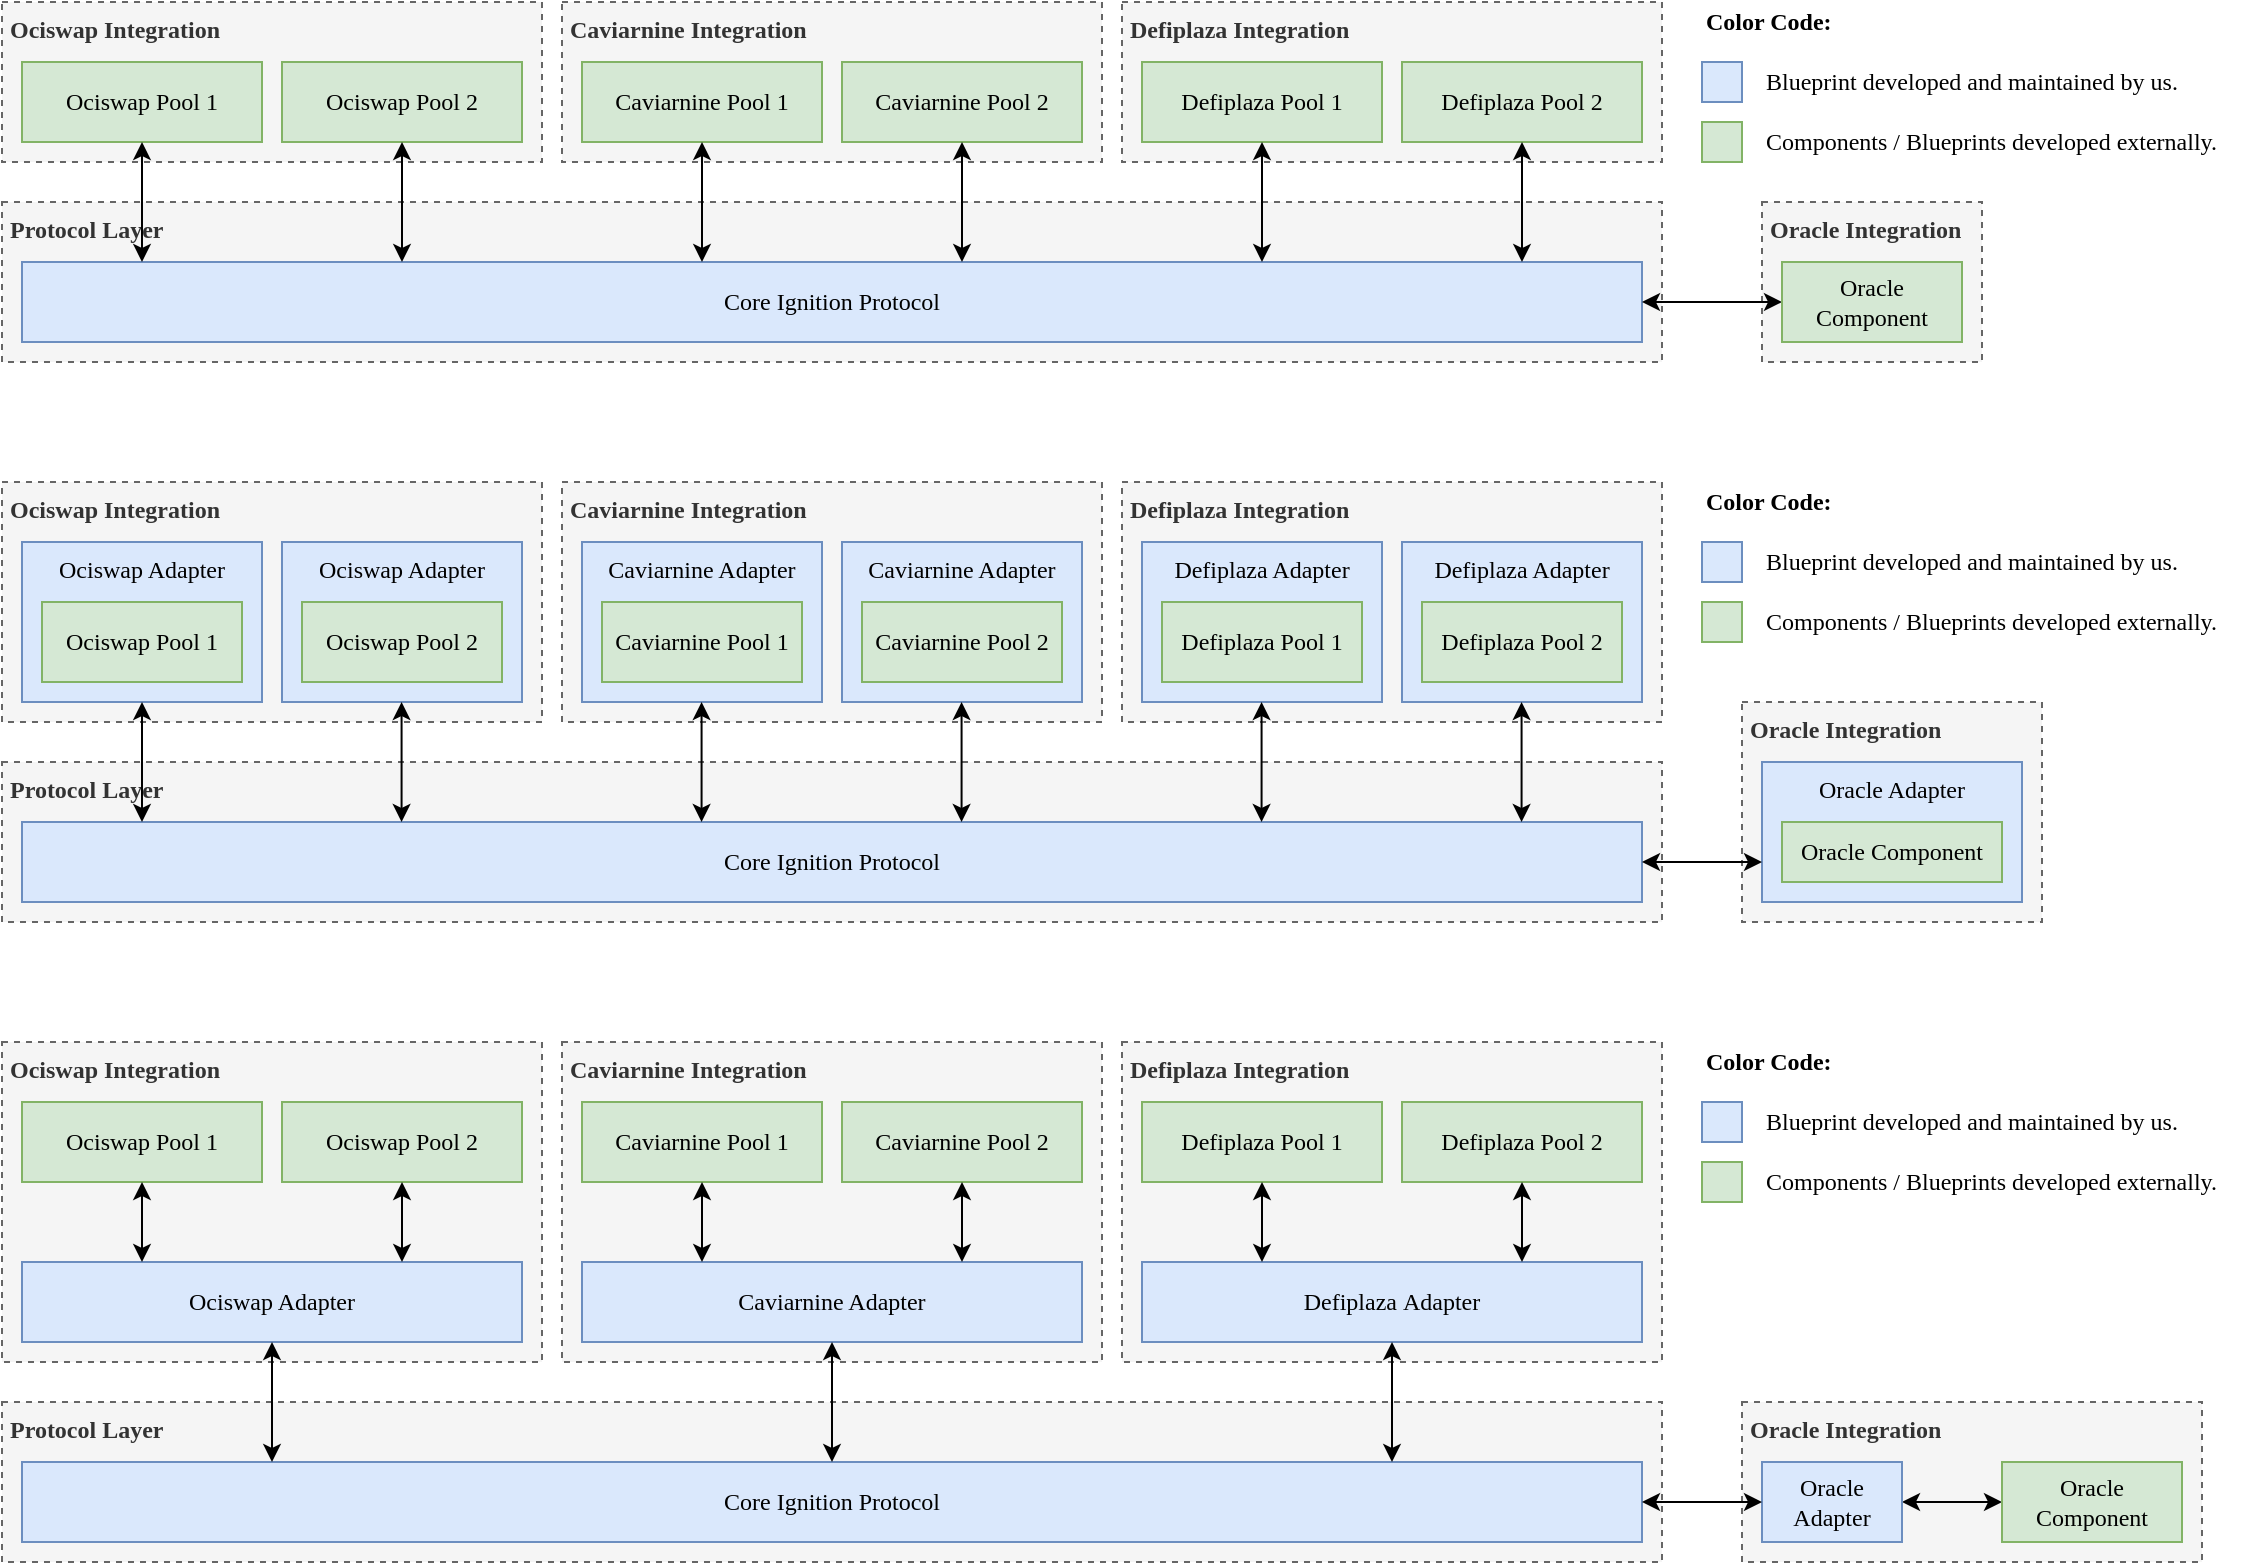 <mxfile version="24.2.5" type="device" pages="2">
  <diagram id="20__bEuO-6v_3GmD-gwK" name="Light">
    <mxGraphModel dx="1791" dy="1241" grid="1" gridSize="10" guides="1" tooltips="1" connect="1" arrows="1" fold="1" page="1" pageScale="1" pageWidth="850" pageHeight="1100" math="0" shadow="0">
      <root>
        <mxCell id="0" />
        <mxCell id="1" parent="0" />
        <mxCell id="izqQoFax3ORswO1A7r1F-1" value="&lt;b&gt;Protocol Layer&lt;/b&gt;" style="rounded=0;whiteSpace=wrap;html=1;dashed=1;fillColor=#f5f5f5;fontColor=#333333;strokeColor=#666666;fontFamily=IBM Plex Sans;fontSource=https%3A%2F%2Ffonts.googleapis.com%2Fcss%3Ffamily%3DIBM%2BPlex%2BSans;verticalAlign=top;connectable=0;spacingLeft=2;align=left;" parent="1" vertex="1">
          <mxGeometry x="40" y="740" width="830" height="80" as="geometry" />
        </mxCell>
        <mxCell id="izqQoFax3ORswO1A7r1F-2" value="&lt;b&gt;Ociswap Integration&lt;/b&gt;" style="rounded=0;whiteSpace=wrap;html=1;dashed=1;fillColor=#f5f5f5;fontColor=#333333;strokeColor=#666666;fontFamily=IBM Plex Sans;fontSource=https%3A%2F%2Ffonts.googleapis.com%2Fcss%3Ffamily%3DIBM%2BPlex%2BSans;verticalAlign=top;align=left;spacingRight=3;spacingLeft=2;" parent="1" vertex="1">
          <mxGeometry x="40" y="560" width="270" height="160" as="geometry" />
        </mxCell>
        <mxCell id="izqQoFax3ORswO1A7r1F-3" value="Ociswap Pool 1" style="rounded=0;whiteSpace=wrap;html=1;fontFamily=IBM Plex Sans;fontSource=https%3A%2F%2Ffonts.googleapis.com%2Fcss%3Ffamily%3DIBM%2BPlex%2BSans;fillColor=#d5e8d4;strokeColor=#82b366;" parent="1" vertex="1">
          <mxGeometry x="50" y="590" width="120" height="40" as="geometry" />
        </mxCell>
        <mxCell id="izqQoFax3ORswO1A7r1F-4" value="Ociswap Pool 2" style="rounded=0;whiteSpace=wrap;html=1;fontFamily=IBM Plex Sans;fontSource=https%3A%2F%2Ffonts.googleapis.com%2Fcss%3Ffamily%3DIBM%2BPlex%2BSans;fillColor=#d5e8d4;strokeColor=#82b366;" parent="1" vertex="1">
          <mxGeometry x="180" y="590" width="120" height="40" as="geometry" />
        </mxCell>
        <mxCell id="izqQoFax3ORswO1A7r1F-5" value="Ociswap Adapter" style="rounded=0;whiteSpace=wrap;html=1;fontFamily=IBM Plex Sans;fontSource=https%3A%2F%2Ffonts.googleapis.com%2Fcss%3Ffamily%3DIBM%2BPlex%2BSans;fillColor=#dae8fc;strokeColor=#6c8ebf;" parent="1" vertex="1">
          <mxGeometry x="50" y="670" width="250" height="40" as="geometry" />
        </mxCell>
        <mxCell id="izqQoFax3ORswO1A7r1F-6" value="" style="endArrow=classic;startArrow=classic;html=1;rounded=0;exitX=0.5;exitY=1;exitDx=0;exitDy=0;entryX=0.24;entryY=0;entryDx=0;entryDy=0;entryPerimeter=0;fontFamily=IBM Plex Sans;fontSource=https%3A%2F%2Ffonts.googleapis.com%2Fcss%3Ffamily%3DIBM%2BPlex%2BSans;endFill=1;startFill=1;" parent="1" target="izqQoFax3ORswO1A7r1F-5" edge="1">
          <mxGeometry width="50" height="50" relative="1" as="geometry">
            <mxPoint x="110" y="630" as="sourcePoint" />
            <mxPoint x="110" y="660" as="targetPoint" />
          </mxGeometry>
        </mxCell>
        <mxCell id="izqQoFax3ORswO1A7r1F-7" value="" style="endArrow=classic;startArrow=classic;html=1;rounded=0;entryX=0.5;entryY=1;entryDx=0;entryDy=0;exitX=0.76;exitY=0;exitDx=0;exitDy=0;exitPerimeter=0;fontFamily=IBM Plex Sans;fontSource=https%3A%2F%2Ffonts.googleapis.com%2Fcss%3Ffamily%3DIBM%2BPlex%2BSans;endFill=1;startFill=1;" parent="1" source="izqQoFax3ORswO1A7r1F-5" target="izqQoFax3ORswO1A7r1F-4" edge="1">
          <mxGeometry width="50" height="50" relative="1" as="geometry">
            <mxPoint x="200" y="700" as="sourcePoint" />
            <mxPoint x="250" y="650" as="targetPoint" />
          </mxGeometry>
        </mxCell>
        <mxCell id="izqQoFax3ORswO1A7r1F-8" value="&lt;b&gt;Caviarnine Integration&lt;/b&gt;" style="rounded=0;whiteSpace=wrap;html=1;dashed=1;fillColor=#f5f5f5;fontColor=#333333;strokeColor=#666666;fontFamily=IBM Plex Sans;fontSource=https%3A%2F%2Ffonts.googleapis.com%2Fcss%3Ffamily%3DIBM%2BPlex%2BSans;verticalAlign=top;align=left;spacingLeft=2;" parent="1" vertex="1">
          <mxGeometry x="320" y="560" width="270" height="160" as="geometry" />
        </mxCell>
        <mxCell id="izqQoFax3ORswO1A7r1F-9" value="Caviarnine Pool 1" style="rounded=0;whiteSpace=wrap;html=1;fontFamily=IBM Plex Sans;fontSource=https%3A%2F%2Ffonts.googleapis.com%2Fcss%3Ffamily%3DIBM%2BPlex%2BSans;fillColor=#d5e8d4;strokeColor=#82b366;" parent="1" vertex="1">
          <mxGeometry x="330" y="590" width="120" height="40" as="geometry" />
        </mxCell>
        <mxCell id="izqQoFax3ORswO1A7r1F-10" value="Caviarnine Pool 2" style="rounded=0;whiteSpace=wrap;html=1;fontFamily=IBM Plex Sans;fontSource=https%3A%2F%2Ffonts.googleapis.com%2Fcss%3Ffamily%3DIBM%2BPlex%2BSans;fillColor=#d5e8d4;strokeColor=#82b366;" parent="1" vertex="1">
          <mxGeometry x="460" y="590" width="120" height="40" as="geometry" />
        </mxCell>
        <mxCell id="izqQoFax3ORswO1A7r1F-11" value="Caviarnine Adapter" style="rounded=0;whiteSpace=wrap;html=1;fontFamily=IBM Plex Sans;fontSource=https%3A%2F%2Ffonts.googleapis.com%2Fcss%3Ffamily%3DIBM%2BPlex%2BSans;fillColor=#dae8fc;strokeColor=#6c8ebf;" parent="1" vertex="1">
          <mxGeometry x="330" y="670" width="250" height="40" as="geometry" />
        </mxCell>
        <mxCell id="izqQoFax3ORswO1A7r1F-12" value="" style="endArrow=classic;startArrow=classic;html=1;rounded=0;exitX=0.5;exitY=1;exitDx=0;exitDy=0;entryX=0.24;entryY=0;entryDx=0;entryDy=0;entryPerimeter=0;fontFamily=IBM Plex Sans;fontSource=https%3A%2F%2Ffonts.googleapis.com%2Fcss%3Ffamily%3DIBM%2BPlex%2BSans;endFill=1;startFill=1;" parent="1" target="izqQoFax3ORswO1A7r1F-11" edge="1">
          <mxGeometry width="50" height="50" relative="1" as="geometry">
            <mxPoint x="390" y="630" as="sourcePoint" />
            <mxPoint x="390" y="660" as="targetPoint" />
          </mxGeometry>
        </mxCell>
        <mxCell id="izqQoFax3ORswO1A7r1F-13" value="" style="endArrow=classic;startArrow=classic;html=1;rounded=0;entryX=0.5;entryY=1;entryDx=0;entryDy=0;exitX=0.76;exitY=0;exitDx=0;exitDy=0;exitPerimeter=0;fontFamily=IBM Plex Sans;fontSource=https%3A%2F%2Ffonts.googleapis.com%2Fcss%3Ffamily%3DIBM%2BPlex%2BSans;endFill=1;startFill=1;" parent="1" source="izqQoFax3ORswO1A7r1F-11" target="izqQoFax3ORswO1A7r1F-10" edge="1">
          <mxGeometry width="50" height="50" relative="1" as="geometry">
            <mxPoint x="480" y="700" as="sourcePoint" />
            <mxPoint x="530" y="650" as="targetPoint" />
          </mxGeometry>
        </mxCell>
        <mxCell id="izqQoFax3ORswO1A7r1F-14" value="&lt;b&gt;Defiplaza Integration&lt;/b&gt;" style="rounded=0;whiteSpace=wrap;html=1;dashed=1;fillColor=#f5f5f5;fontColor=#333333;strokeColor=#666666;fontFamily=IBM Plex Sans;fontSource=https%3A%2F%2Ffonts.googleapis.com%2Fcss%3Ffamily%3DIBM%2BPlex%2BSans;verticalAlign=top;align=left;spacingLeft=2;" parent="1" vertex="1">
          <mxGeometry x="600" y="560" width="270" height="160" as="geometry" />
        </mxCell>
        <mxCell id="izqQoFax3ORswO1A7r1F-15" value="Defiplaza&amp;nbsp;Pool 1" style="rounded=0;whiteSpace=wrap;html=1;fontFamily=IBM Plex Sans;fontSource=https%3A%2F%2Ffonts.googleapis.com%2Fcss%3Ffamily%3DIBM%2BPlex%2BSans;fillColor=#d5e8d4;strokeColor=#82b366;" parent="1" vertex="1">
          <mxGeometry x="610" y="590" width="120" height="40" as="geometry" />
        </mxCell>
        <mxCell id="izqQoFax3ORswO1A7r1F-16" value="Defiplaza&amp;nbsp;Pool 2" style="rounded=0;whiteSpace=wrap;html=1;fontFamily=IBM Plex Sans;fontSource=https%3A%2F%2Ffonts.googleapis.com%2Fcss%3Ffamily%3DIBM%2BPlex%2BSans;fillColor=#d5e8d4;strokeColor=#82b366;" parent="1" vertex="1">
          <mxGeometry x="740" y="590" width="120" height="40" as="geometry" />
        </mxCell>
        <mxCell id="izqQoFax3ORswO1A7r1F-17" value="Defiplaza&amp;nbsp;Adapter" style="rounded=0;whiteSpace=wrap;html=1;fontFamily=IBM Plex Sans;fontSource=https%3A%2F%2Ffonts.googleapis.com%2Fcss%3Ffamily%3DIBM%2BPlex%2BSans;fillColor=#dae8fc;strokeColor=#6c8ebf;" parent="1" vertex="1">
          <mxGeometry x="610" y="670" width="250" height="40" as="geometry" />
        </mxCell>
        <mxCell id="izqQoFax3ORswO1A7r1F-18" value="" style="endArrow=classic;startArrow=classic;html=1;rounded=0;exitX=0.5;exitY=1;exitDx=0;exitDy=0;entryX=0.24;entryY=0;entryDx=0;entryDy=0;entryPerimeter=0;fontFamily=IBM Plex Sans;fontSource=https%3A%2F%2Ffonts.googleapis.com%2Fcss%3Ffamily%3DIBM%2BPlex%2BSans;endFill=1;startFill=1;" parent="1" target="izqQoFax3ORswO1A7r1F-17" edge="1">
          <mxGeometry width="50" height="50" relative="1" as="geometry">
            <mxPoint x="670" y="630" as="sourcePoint" />
            <mxPoint x="670" y="660" as="targetPoint" />
          </mxGeometry>
        </mxCell>
        <mxCell id="izqQoFax3ORswO1A7r1F-19" value="" style="endArrow=classic;startArrow=classic;html=1;rounded=0;entryX=0.5;entryY=1;entryDx=0;entryDy=0;exitX=0.76;exitY=0;exitDx=0;exitDy=0;exitPerimeter=0;fontFamily=IBM Plex Sans;fontSource=https%3A%2F%2Ffonts.googleapis.com%2Fcss%3Ffamily%3DIBM%2BPlex%2BSans;endFill=1;startFill=1;" parent="1" source="izqQoFax3ORswO1A7r1F-17" target="izqQoFax3ORswO1A7r1F-16" edge="1">
          <mxGeometry width="50" height="50" relative="1" as="geometry">
            <mxPoint x="760" y="700" as="sourcePoint" />
            <mxPoint x="810" y="650" as="targetPoint" />
          </mxGeometry>
        </mxCell>
        <mxCell id="izqQoFax3ORswO1A7r1F-20" value="Core Ignition Protocol" style="rounded=0;whiteSpace=wrap;html=1;fontFamily=IBM Plex Sans;fontSource=https%3A%2F%2Ffonts.googleapis.com%2Fcss%3Ffamily%3DIBM%2BPlex%2BSans;fillColor=#dae8fc;strokeColor=#6c8ebf;" parent="1" vertex="1">
          <mxGeometry x="50" y="770" width="810" height="40" as="geometry" />
        </mxCell>
        <mxCell id="izqQoFax3ORswO1A7r1F-21" value="" style="endArrow=classic;startArrow=classic;html=1;rounded=0;exitX=0.5;exitY=1;exitDx=0;exitDy=0;endFill=1;startFill=1;" parent="1" source="izqQoFax3ORswO1A7r1F-5" edge="1">
          <mxGeometry width="50" height="50" relative="1" as="geometry">
            <mxPoint x="250" y="730" as="sourcePoint" />
            <mxPoint x="175" y="770" as="targetPoint" />
          </mxGeometry>
        </mxCell>
        <mxCell id="izqQoFax3ORswO1A7r1F-22" value="" style="endArrow=classic;startArrow=classic;html=1;rounded=0;entryX=0.5;entryY=1;entryDx=0;entryDy=0;exitX=0.5;exitY=0;exitDx=0;exitDy=0;endFill=1;startFill=1;" parent="1" source="izqQoFax3ORswO1A7r1F-20" target="izqQoFax3ORswO1A7r1F-11" edge="1">
          <mxGeometry width="50" height="50" relative="1" as="geometry">
            <mxPoint x="420" y="780" as="sourcePoint" />
            <mxPoint x="470" y="730" as="targetPoint" />
          </mxGeometry>
        </mxCell>
        <mxCell id="izqQoFax3ORswO1A7r1F-23" value="" style="endArrow=classic;startArrow=classic;html=1;rounded=0;entryX=0.5;entryY=1;entryDx=0;entryDy=0;endFill=1;startFill=1;" parent="1" target="izqQoFax3ORswO1A7r1F-17" edge="1">
          <mxGeometry width="50" height="50" relative="1" as="geometry">
            <mxPoint x="735" y="770" as="sourcePoint" />
            <mxPoint x="720" y="730" as="targetPoint" />
          </mxGeometry>
        </mxCell>
        <mxCell id="izqQoFax3ORswO1A7r1F-24" value="&lt;b&gt;Color Code:&lt;/b&gt;" style="text;html=1;align=left;verticalAlign=middle;whiteSpace=wrap;rounded=0;fontFamily=IBM Plex Sans;fontSource=https%3A%2F%2Ffonts.googleapis.com%2Fcss%3Ffamily%3DIBM%2BPlex%2BSans;" parent="1" vertex="1">
          <mxGeometry x="890" y="560" width="80" height="20" as="geometry" />
        </mxCell>
        <mxCell id="izqQoFax3ORswO1A7r1F-25" value="" style="rounded=0;whiteSpace=wrap;html=1;fillColor=#dae8fc;strokeColor=#6c8ebf;" parent="1" vertex="1">
          <mxGeometry x="890" y="590" width="20" height="20" as="geometry" />
        </mxCell>
        <mxCell id="izqQoFax3ORswO1A7r1F-26" value="Blueprint developed and maintained by us." style="text;html=1;align=left;verticalAlign=middle;whiteSpace=wrap;rounded=0;fontFamily=IBM Plex Sans;fontSource=https%3A%2F%2Ffonts.googleapis.com%2Fcss%3Ffamily%3DIBM%2BPlex%2BSans;" parent="1" vertex="1">
          <mxGeometry x="920" y="590" width="240" height="20" as="geometry" />
        </mxCell>
        <mxCell id="izqQoFax3ORswO1A7r1F-27" value="" style="rounded=0;whiteSpace=wrap;html=1;fillColor=#d5e8d4;strokeColor=#82b366;" parent="1" vertex="1">
          <mxGeometry x="890" y="620" width="20" height="20" as="geometry" />
        </mxCell>
        <mxCell id="izqQoFax3ORswO1A7r1F-28" value="Components / Blueprints developed externally." style="text;html=1;align=left;verticalAlign=middle;whiteSpace=wrap;rounded=0;fontFamily=IBM Plex Sans;fontSource=https%3A%2F%2Ffonts.googleapis.com%2Fcss%3Ffamily%3DIBM%2BPlex%2BSans;" parent="1" vertex="1">
          <mxGeometry x="920" y="620" width="240" height="20" as="geometry" />
        </mxCell>
        <mxCell id="izqQoFax3ORswO1A7r1F-32" value="&lt;b&gt;Oracle Integration&lt;/b&gt;" style="rounded=0;whiteSpace=wrap;html=1;dashed=1;fillColor=#f5f5f5;fontColor=#333333;strokeColor=#666666;fontFamily=IBM Plex Sans;fontSource=https%3A%2F%2Ffonts.googleapis.com%2Fcss%3Ffamily%3DIBM%2BPlex%2BSans;verticalAlign=top;connectable=0;spacingLeft=2;align=left;" parent="1" vertex="1">
          <mxGeometry x="910" y="740" width="230" height="80" as="geometry" />
        </mxCell>
        <mxCell id="izqQoFax3ORswO1A7r1F-38" style="edgeStyle=orthogonalEdgeStyle;rounded=0;orthogonalLoop=1;jettySize=auto;html=1;entryX=0;entryY=0.5;entryDx=0;entryDy=0;startArrow=classic;startFill=1;" parent="1" source="izqQoFax3ORswO1A7r1F-33" target="izqQoFax3ORswO1A7r1F-35" edge="1">
          <mxGeometry relative="1" as="geometry" />
        </mxCell>
        <mxCell id="izqQoFax3ORswO1A7r1F-33" value="Oracle Adapter" style="rounded=0;whiteSpace=wrap;html=1;fontFamily=IBM Plex Sans;fontSource=https%3A%2F%2Ffonts.googleapis.com%2Fcss%3Ffamily%3DIBM%2BPlex%2BSans;fillColor=#dae8fc;strokeColor=#6c8ebf;" parent="1" vertex="1">
          <mxGeometry x="920" y="770" width="70" height="40" as="geometry" />
        </mxCell>
        <mxCell id="izqQoFax3ORswO1A7r1F-35" value="Oracle Component" style="rounded=0;whiteSpace=wrap;html=1;fontFamily=IBM Plex Sans;fontSource=https%3A%2F%2Ffonts.googleapis.com%2Fcss%3Ffamily%3DIBM%2BPlex%2BSans;fillColor=#d5e8d4;strokeColor=#82b366;" parent="1" vertex="1">
          <mxGeometry x="1040" y="770" width="90" height="40" as="geometry" />
        </mxCell>
        <mxCell id="izqQoFax3ORswO1A7r1F-37" value="" style="endArrow=classic;startArrow=classic;html=1;rounded=0;entryX=0;entryY=0.5;entryDx=0;entryDy=0;exitX=1;exitY=0.5;exitDx=0;exitDy=0;" parent="1" source="izqQoFax3ORswO1A7r1F-20" target="izqQoFax3ORswO1A7r1F-33" edge="1">
          <mxGeometry width="50" height="50" relative="1" as="geometry">
            <mxPoint x="860" y="900" as="sourcePoint" />
            <mxPoint x="910" y="850" as="targetPoint" />
          </mxGeometry>
        </mxCell>
        <mxCell id="Ms6lqYHWwuGNTwbq1Qtu-1" value="&lt;b&gt;Protocol Layer&lt;/b&gt;" style="rounded=0;whiteSpace=wrap;html=1;dashed=1;fillColor=#f5f5f5;fontColor=#333333;strokeColor=#666666;fontFamily=IBM Plex Sans;fontSource=https%3A%2F%2Ffonts.googleapis.com%2Fcss%3Ffamily%3DIBM%2BPlex%2BSans;verticalAlign=top;connectable=0;spacingLeft=2;align=left;" vertex="1" parent="1">
          <mxGeometry x="40" y="140" width="830" height="80" as="geometry" />
        </mxCell>
        <mxCell id="Ms6lqYHWwuGNTwbq1Qtu-2" value="Core Ignition Protocol" style="rounded=0;whiteSpace=wrap;html=1;fontFamily=IBM Plex Sans;fontSource=https%3A%2F%2Ffonts.googleapis.com%2Fcss%3Ffamily%3DIBM%2BPlex%2BSans;fillColor=#dae8fc;strokeColor=#6c8ebf;connectable=0;" vertex="1" parent="1">
          <mxGeometry x="50" y="170" width="810" height="40" as="geometry" />
        </mxCell>
        <mxCell id="Ms6lqYHWwuGNTwbq1Qtu-23" value="&lt;b&gt;Ociswap Integration&lt;/b&gt;" style="rounded=0;whiteSpace=wrap;html=1;dashed=1;fillColor=#f5f5f5;fontColor=#333333;strokeColor=#666666;fontFamily=IBM Plex Sans;fontSource=https%3A%2F%2Ffonts.googleapis.com%2Fcss%3Ffamily%3DIBM%2BPlex%2BSans;verticalAlign=top;align=left;spacingRight=3;spacingLeft=2;" vertex="1" parent="1">
          <mxGeometry x="40" y="40" width="270" height="80" as="geometry" />
        </mxCell>
        <mxCell id="Ms6lqYHWwuGNTwbq1Qtu-24" value="Ociswap Pool 1" style="rounded=0;whiteSpace=wrap;html=1;fontFamily=IBM Plex Sans;fontSource=https%3A%2F%2Ffonts.googleapis.com%2Fcss%3Ffamily%3DIBM%2BPlex%2BSans;fillColor=#d5e8d4;strokeColor=#82b366;" vertex="1" parent="1">
          <mxGeometry x="50" y="70" width="120" height="40" as="geometry" />
        </mxCell>
        <mxCell id="Ms6lqYHWwuGNTwbq1Qtu-25" value="Ociswap Pool 2" style="rounded=0;whiteSpace=wrap;html=1;fontFamily=IBM Plex Sans;fontSource=https%3A%2F%2Ffonts.googleapis.com%2Fcss%3Ffamily%3DIBM%2BPlex%2BSans;fillColor=#d5e8d4;strokeColor=#82b366;" vertex="1" parent="1">
          <mxGeometry x="180" y="70" width="120" height="40" as="geometry" />
        </mxCell>
        <mxCell id="Ms6lqYHWwuGNTwbq1Qtu-27" value="" style="endArrow=classic;startArrow=classic;html=1;rounded=0;exitX=0.5;exitY=1;exitDx=0;exitDy=0;fontFamily=IBM Plex Sans;fontSource=https%3A%2F%2Ffonts.googleapis.com%2Fcss%3Ffamily%3DIBM%2BPlex%2BSans;endFill=1;startFill=1;" edge="1" parent="1">
          <mxGeometry width="50" height="50" relative="1" as="geometry">
            <mxPoint x="110" y="110" as="sourcePoint" />
            <mxPoint x="110" y="170" as="targetPoint" />
          </mxGeometry>
        </mxCell>
        <mxCell id="Ms6lqYHWwuGNTwbq1Qtu-28" value="" style="endArrow=classic;startArrow=classic;html=1;rounded=0;entryX=0.5;entryY=1;entryDx=0;entryDy=0;fontFamily=IBM Plex Sans;fontSource=https%3A%2F%2Ffonts.googleapis.com%2Fcss%3Ffamily%3DIBM%2BPlex%2BSans;endFill=1;startFill=1;" edge="1" parent="1" target="Ms6lqYHWwuGNTwbq1Qtu-25">
          <mxGeometry width="50" height="50" relative="1" as="geometry">
            <mxPoint x="240" y="170" as="sourcePoint" />
            <mxPoint x="250" y="130" as="targetPoint" />
          </mxGeometry>
        </mxCell>
        <mxCell id="Ms6lqYHWwuGNTwbq1Qtu-29" value="&lt;b&gt;Caviarnine Integration&lt;/b&gt;" style="rounded=0;whiteSpace=wrap;html=1;dashed=1;fillColor=#f5f5f5;fontColor=#333333;strokeColor=#666666;fontFamily=IBM Plex Sans;fontSource=https%3A%2F%2Ffonts.googleapis.com%2Fcss%3Ffamily%3DIBM%2BPlex%2BSans;verticalAlign=top;align=left;spacingLeft=2;" vertex="1" parent="1">
          <mxGeometry x="320" y="40" width="270" height="80" as="geometry" />
        </mxCell>
        <mxCell id="Ms6lqYHWwuGNTwbq1Qtu-30" value="Caviarnine Pool 1" style="rounded=0;whiteSpace=wrap;html=1;fontFamily=IBM Plex Sans;fontSource=https%3A%2F%2Ffonts.googleapis.com%2Fcss%3Ffamily%3DIBM%2BPlex%2BSans;fillColor=#d5e8d4;strokeColor=#82b366;" vertex="1" parent="1">
          <mxGeometry x="330" y="70" width="120" height="40" as="geometry" />
        </mxCell>
        <mxCell id="Ms6lqYHWwuGNTwbq1Qtu-31" value="Caviarnine Pool 2" style="rounded=0;whiteSpace=wrap;html=1;fontFamily=IBM Plex Sans;fontSource=https%3A%2F%2Ffonts.googleapis.com%2Fcss%3Ffamily%3DIBM%2BPlex%2BSans;fillColor=#d5e8d4;strokeColor=#82b366;" vertex="1" parent="1">
          <mxGeometry x="460" y="70" width="120" height="40" as="geometry" />
        </mxCell>
        <mxCell id="Ms6lqYHWwuGNTwbq1Qtu-33" value="" style="endArrow=classic;startArrow=classic;html=1;rounded=0;exitX=0.5;exitY=1;exitDx=0;exitDy=0;fontFamily=IBM Plex Sans;fontSource=https%3A%2F%2Ffonts.googleapis.com%2Fcss%3Ffamily%3DIBM%2BPlex%2BSans;endFill=1;startFill=1;" edge="1" parent="1">
          <mxGeometry width="50" height="50" relative="1" as="geometry">
            <mxPoint x="390" y="110" as="sourcePoint" />
            <mxPoint x="390" y="170" as="targetPoint" />
          </mxGeometry>
        </mxCell>
        <mxCell id="Ms6lqYHWwuGNTwbq1Qtu-34" value="" style="endArrow=classic;startArrow=classic;html=1;rounded=0;entryX=0.5;entryY=1;entryDx=0;entryDy=0;fontFamily=IBM Plex Sans;fontSource=https%3A%2F%2Ffonts.googleapis.com%2Fcss%3Ffamily%3DIBM%2BPlex%2BSans;endFill=1;startFill=1;" edge="1" parent="1" target="Ms6lqYHWwuGNTwbq1Qtu-31">
          <mxGeometry width="50" height="50" relative="1" as="geometry">
            <mxPoint x="520" y="170" as="sourcePoint" />
            <mxPoint x="530" y="130" as="targetPoint" />
          </mxGeometry>
        </mxCell>
        <mxCell id="Ms6lqYHWwuGNTwbq1Qtu-35" value="&lt;b&gt;Defiplaza Integration&lt;/b&gt;" style="rounded=0;whiteSpace=wrap;html=1;dashed=1;fillColor=#f5f5f5;fontColor=#333333;strokeColor=#666666;fontFamily=IBM Plex Sans;fontSource=https%3A%2F%2Ffonts.googleapis.com%2Fcss%3Ffamily%3DIBM%2BPlex%2BSans;verticalAlign=top;align=left;spacingLeft=2;" vertex="1" parent="1">
          <mxGeometry x="600" y="40" width="270" height="80" as="geometry" />
        </mxCell>
        <mxCell id="Ms6lqYHWwuGNTwbq1Qtu-36" value="Defiplaza&amp;nbsp;Pool 1" style="rounded=0;whiteSpace=wrap;html=1;fontFamily=IBM Plex Sans;fontSource=https%3A%2F%2Ffonts.googleapis.com%2Fcss%3Ffamily%3DIBM%2BPlex%2BSans;fillColor=#d5e8d4;strokeColor=#82b366;" vertex="1" parent="1">
          <mxGeometry x="610" y="70" width="120" height="40" as="geometry" />
        </mxCell>
        <mxCell id="Ms6lqYHWwuGNTwbq1Qtu-37" value="Defiplaza&amp;nbsp;Pool 2" style="rounded=0;whiteSpace=wrap;html=1;fontFamily=IBM Plex Sans;fontSource=https%3A%2F%2Ffonts.googleapis.com%2Fcss%3Ffamily%3DIBM%2BPlex%2BSans;fillColor=#d5e8d4;strokeColor=#82b366;" vertex="1" parent="1">
          <mxGeometry x="740" y="70" width="120" height="40" as="geometry" />
        </mxCell>
        <mxCell id="Ms6lqYHWwuGNTwbq1Qtu-39" value="" style="endArrow=classic;startArrow=classic;html=1;rounded=0;exitX=0.5;exitY=1;exitDx=0;exitDy=0;fontFamily=IBM Plex Sans;fontSource=https%3A%2F%2Ffonts.googleapis.com%2Fcss%3Ffamily%3DIBM%2BPlex%2BSans;endFill=1;startFill=1;" edge="1" parent="1">
          <mxGeometry width="50" height="50" relative="1" as="geometry">
            <mxPoint x="670" y="110" as="sourcePoint" />
            <mxPoint x="670" y="170" as="targetPoint" />
          </mxGeometry>
        </mxCell>
        <mxCell id="Ms6lqYHWwuGNTwbq1Qtu-40" value="" style="endArrow=classic;startArrow=classic;html=1;rounded=0;entryX=0.5;entryY=1;entryDx=0;entryDy=0;fontFamily=IBM Plex Sans;fontSource=https%3A%2F%2Ffonts.googleapis.com%2Fcss%3Ffamily%3DIBM%2BPlex%2BSans;endFill=1;startFill=1;" edge="1" parent="1" target="Ms6lqYHWwuGNTwbq1Qtu-37">
          <mxGeometry width="50" height="50" relative="1" as="geometry">
            <mxPoint x="800" y="170" as="sourcePoint" />
            <mxPoint x="810" y="130" as="targetPoint" />
          </mxGeometry>
        </mxCell>
        <mxCell id="Ms6lqYHWwuGNTwbq1Qtu-41" value="&lt;b&gt;Oracle Integration&lt;/b&gt;" style="rounded=0;whiteSpace=wrap;html=1;dashed=1;fillColor=#f5f5f5;fontColor=#333333;strokeColor=#666666;fontFamily=IBM Plex Sans;fontSource=https%3A%2F%2Ffonts.googleapis.com%2Fcss%3Ffamily%3DIBM%2BPlex%2BSans;verticalAlign=top;connectable=0;spacingLeft=2;align=left;" vertex="1" parent="1">
          <mxGeometry x="920" y="140" width="110" height="80" as="geometry" />
        </mxCell>
        <mxCell id="Ms6lqYHWwuGNTwbq1Qtu-45" style="edgeStyle=orthogonalEdgeStyle;rounded=0;orthogonalLoop=1;jettySize=auto;html=1;startArrow=classic;startFill=1;" edge="1" parent="1" source="Ms6lqYHWwuGNTwbq1Qtu-44">
          <mxGeometry relative="1" as="geometry">
            <mxPoint x="860" y="190" as="targetPoint" />
          </mxGeometry>
        </mxCell>
        <mxCell id="Ms6lqYHWwuGNTwbq1Qtu-44" value="Oracle Component" style="rounded=0;whiteSpace=wrap;html=1;fontFamily=IBM Plex Sans;fontSource=https%3A%2F%2Ffonts.googleapis.com%2Fcss%3Ffamily%3DIBM%2BPlex%2BSans;fillColor=#d5e8d4;strokeColor=#82b366;" vertex="1" parent="1">
          <mxGeometry x="930" y="170" width="90" height="40" as="geometry" />
        </mxCell>
        <mxCell id="Ms6lqYHWwuGNTwbq1Qtu-46" value="&lt;b&gt;Color Code:&lt;/b&gt;" style="text;html=1;align=left;verticalAlign=middle;whiteSpace=wrap;rounded=0;fontFamily=IBM Plex Sans;fontSource=https%3A%2F%2Ffonts.googleapis.com%2Fcss%3Ffamily%3DIBM%2BPlex%2BSans;" vertex="1" parent="1">
          <mxGeometry x="890" y="40" width="80" height="20" as="geometry" />
        </mxCell>
        <mxCell id="Ms6lqYHWwuGNTwbq1Qtu-47" value="" style="rounded=0;whiteSpace=wrap;html=1;fillColor=#dae8fc;strokeColor=#6c8ebf;" vertex="1" parent="1">
          <mxGeometry x="890" y="70" width="20" height="20" as="geometry" />
        </mxCell>
        <mxCell id="Ms6lqYHWwuGNTwbq1Qtu-48" value="Blueprint developed and maintained by us." style="text;html=1;align=left;verticalAlign=middle;whiteSpace=wrap;rounded=0;fontFamily=IBM Plex Sans;fontSource=https%3A%2F%2Ffonts.googleapis.com%2Fcss%3Ffamily%3DIBM%2BPlex%2BSans;" vertex="1" parent="1">
          <mxGeometry x="920" y="70" width="240" height="20" as="geometry" />
        </mxCell>
        <mxCell id="Ms6lqYHWwuGNTwbq1Qtu-49" value="" style="rounded=0;whiteSpace=wrap;html=1;fillColor=#d5e8d4;strokeColor=#82b366;" vertex="1" parent="1">
          <mxGeometry x="890" y="100" width="20" height="20" as="geometry" />
        </mxCell>
        <mxCell id="Ms6lqYHWwuGNTwbq1Qtu-50" value="Components / Blueprints developed externally." style="text;html=1;align=left;verticalAlign=middle;whiteSpace=wrap;rounded=0;fontFamily=IBM Plex Sans;fontSource=https%3A%2F%2Ffonts.googleapis.com%2Fcss%3Ffamily%3DIBM%2BPlex%2BSans;" vertex="1" parent="1">
          <mxGeometry x="920" y="100" width="240" height="20" as="geometry" />
        </mxCell>
        <mxCell id="3KkIfElCC8qj_mOk-UY8-1" value="&lt;b&gt;Protocol Layer&lt;/b&gt;" style="rounded=0;whiteSpace=wrap;html=1;dashed=1;fillColor=#f5f5f5;fontColor=#333333;strokeColor=#666666;fontFamily=IBM Plex Sans;fontSource=https%3A%2F%2Ffonts.googleapis.com%2Fcss%3Ffamily%3DIBM%2BPlex%2BSans;verticalAlign=top;connectable=0;spacingLeft=2;align=left;" vertex="1" parent="1">
          <mxGeometry x="40" y="420" width="830" height="80" as="geometry" />
        </mxCell>
        <mxCell id="3KkIfElCC8qj_mOk-UY8-2" value="&lt;b&gt;Ociswap Integration&lt;/b&gt;" style="rounded=0;whiteSpace=wrap;html=1;dashed=1;fillColor=#f5f5f5;fontColor=#333333;strokeColor=#666666;fontFamily=IBM Plex Sans;fontSource=https%3A%2F%2Ffonts.googleapis.com%2Fcss%3Ffamily%3DIBM%2BPlex%2BSans;verticalAlign=top;align=left;spacingRight=3;spacingLeft=2;" vertex="1" parent="1">
          <mxGeometry x="40" y="280" width="270" height="120" as="geometry" />
        </mxCell>
        <mxCell id="3KkIfElCC8qj_mOk-UY8-3" value="Ociswap Adapter" style="rounded=0;whiteSpace=wrap;html=1;fontFamily=IBM Plex Sans;fontSource=https%3A%2F%2Ffonts.googleapis.com%2Fcss%3Ffamily%3DIBM%2BPlex%2BSans;fillColor=#dae8fc;strokeColor=#6c8ebf;verticalAlign=top;" vertex="1" parent="1">
          <mxGeometry x="50" y="310" width="120" height="80" as="geometry" />
        </mxCell>
        <mxCell id="3KkIfElCC8qj_mOk-UY8-4" value="Core Ignition Protocol" style="rounded=0;whiteSpace=wrap;html=1;fontFamily=IBM Plex Sans;fontSource=https%3A%2F%2Ffonts.googleapis.com%2Fcss%3Ffamily%3DIBM%2BPlex%2BSans;fillColor=#dae8fc;strokeColor=#6c8ebf;connectable=0;" vertex="1" parent="1">
          <mxGeometry x="50" y="450" width="810" height="40" as="geometry" />
        </mxCell>
        <mxCell id="3KkIfElCC8qj_mOk-UY8-5" value="" style="endArrow=classic;startArrow=classic;html=1;rounded=0;exitX=0.5;exitY=1;exitDx=0;exitDy=0;endFill=1;startFill=1;" edge="1" parent="1" source="3KkIfElCC8qj_mOk-UY8-3">
          <mxGeometry width="50" height="50" relative="1" as="geometry">
            <mxPoint x="250" y="410" as="sourcePoint" />
            <mxPoint x="110" y="450" as="targetPoint" />
          </mxGeometry>
        </mxCell>
        <mxCell id="3KkIfElCC8qj_mOk-UY8-6" value="&lt;b&gt;Color Code:&lt;/b&gt;" style="text;html=1;align=left;verticalAlign=middle;whiteSpace=wrap;rounded=0;fontFamily=IBM Plex Sans;fontSource=https%3A%2F%2Ffonts.googleapis.com%2Fcss%3Ffamily%3DIBM%2BPlex%2BSans;" vertex="1" parent="1">
          <mxGeometry x="890" y="280" width="80" height="20" as="geometry" />
        </mxCell>
        <mxCell id="3KkIfElCC8qj_mOk-UY8-7" value="" style="rounded=0;whiteSpace=wrap;html=1;fillColor=#dae8fc;strokeColor=#6c8ebf;" vertex="1" parent="1">
          <mxGeometry x="890" y="310" width="20" height="20" as="geometry" />
        </mxCell>
        <mxCell id="3KkIfElCC8qj_mOk-UY8-8" value="Blueprint developed and maintained by us." style="text;html=1;align=left;verticalAlign=middle;whiteSpace=wrap;rounded=0;fontFamily=IBM Plex Sans;fontSource=https%3A%2F%2Ffonts.googleapis.com%2Fcss%3Ffamily%3DIBM%2BPlex%2BSans;" vertex="1" parent="1">
          <mxGeometry x="920" y="310" width="240" height="20" as="geometry" />
        </mxCell>
        <mxCell id="3KkIfElCC8qj_mOk-UY8-9" value="" style="rounded=0;whiteSpace=wrap;html=1;fillColor=#d5e8d4;strokeColor=#82b366;" vertex="1" parent="1">
          <mxGeometry x="890" y="340" width="20" height="20" as="geometry" />
        </mxCell>
        <mxCell id="3KkIfElCC8qj_mOk-UY8-10" value="Components / Blueprints developed externally." style="text;html=1;align=left;verticalAlign=middle;whiteSpace=wrap;rounded=0;fontFamily=IBM Plex Sans;fontSource=https%3A%2F%2Ffonts.googleapis.com%2Fcss%3Ffamily%3DIBM%2BPlex%2BSans;" vertex="1" parent="1">
          <mxGeometry x="920" y="340" width="240" height="20" as="geometry" />
        </mxCell>
        <mxCell id="3KkIfElCC8qj_mOk-UY8-11" value="&lt;b&gt;Oracle Integration&lt;/b&gt;" style="rounded=0;whiteSpace=wrap;html=1;dashed=1;fillColor=#f5f5f5;fontColor=#333333;strokeColor=#666666;fontFamily=IBM Plex Sans;fontSource=https%3A%2F%2Ffonts.googleapis.com%2Fcss%3Ffamily%3DIBM%2BPlex%2BSans;verticalAlign=top;connectable=0;spacingLeft=2;align=left;" vertex="1" parent="1">
          <mxGeometry x="910" y="390" width="150" height="110" as="geometry" />
        </mxCell>
        <mxCell id="3KkIfElCC8qj_mOk-UY8-12" value="Oracle Adapter" style="rounded=0;whiteSpace=wrap;html=1;fontFamily=IBM Plex Sans;fontSource=https%3A%2F%2Ffonts.googleapis.com%2Fcss%3Ffamily%3DIBM%2BPlex%2BSans;fillColor=#dae8fc;strokeColor=#6c8ebf;verticalAlign=top;" vertex="1" parent="1">
          <mxGeometry x="920" y="420" width="130" height="70" as="geometry" />
        </mxCell>
        <mxCell id="3KkIfElCC8qj_mOk-UY8-13" value="Oracle Component" style="rounded=0;whiteSpace=wrap;html=1;fontFamily=IBM Plex Sans;fontSource=https%3A%2F%2Ffonts.googleapis.com%2Fcss%3Ffamily%3DIBM%2BPlex%2BSans;fillColor=#d5e8d4;strokeColor=#82b366;" vertex="1" parent="1">
          <mxGeometry x="930" y="450" width="110" height="30" as="geometry" />
        </mxCell>
        <mxCell id="3KkIfElCC8qj_mOk-UY8-14" value="Ociswap Pool 1" style="rounded=0;whiteSpace=wrap;html=1;fontFamily=IBM Plex Sans;fontSource=https%3A%2F%2Ffonts.googleapis.com%2Fcss%3Ffamily%3DIBM%2BPlex%2BSans;fillColor=#d5e8d4;strokeColor=#82b366;" vertex="1" parent="1">
          <mxGeometry x="60" y="340" width="100" height="40" as="geometry" />
        </mxCell>
        <mxCell id="3KkIfElCC8qj_mOk-UY8-15" value="Ociswap Adapter" style="rounded=0;whiteSpace=wrap;html=1;fontFamily=IBM Plex Sans;fontSource=https%3A%2F%2Ffonts.googleapis.com%2Fcss%3Ffamily%3DIBM%2BPlex%2BSans;fillColor=#dae8fc;strokeColor=#6c8ebf;verticalAlign=top;" vertex="1" parent="1">
          <mxGeometry x="180" y="310" width="120" height="80" as="geometry" />
        </mxCell>
        <mxCell id="3KkIfElCC8qj_mOk-UY8-16" value="Ociswap Pool 2" style="rounded=0;whiteSpace=wrap;html=1;fontFamily=IBM Plex Sans;fontSource=https%3A%2F%2Ffonts.googleapis.com%2Fcss%3Ffamily%3DIBM%2BPlex%2BSans;fillColor=#d5e8d4;strokeColor=#82b366;" vertex="1" parent="1">
          <mxGeometry x="190" y="340" width="100" height="40" as="geometry" />
        </mxCell>
        <mxCell id="3KkIfElCC8qj_mOk-UY8-17" value="" style="endArrow=classic;startArrow=classic;html=1;rounded=0;exitX=0.5;exitY=1;exitDx=0;exitDy=0;endFill=1;startFill=1;" edge="1" parent="1">
          <mxGeometry width="50" height="50" relative="1" as="geometry">
            <mxPoint x="239.79" y="390" as="sourcePoint" />
            <mxPoint x="239.79" y="450" as="targetPoint" />
          </mxGeometry>
        </mxCell>
        <mxCell id="3KkIfElCC8qj_mOk-UY8-18" value="&lt;b&gt;Caviarnine Integration&lt;/b&gt;" style="rounded=0;whiteSpace=wrap;html=1;dashed=1;fillColor=#f5f5f5;fontColor=#333333;strokeColor=#666666;fontFamily=IBM Plex Sans;fontSource=https%3A%2F%2Ffonts.googleapis.com%2Fcss%3Ffamily%3DIBM%2BPlex%2BSans;verticalAlign=top;align=left;spacingRight=3;spacingLeft=2;" vertex="1" parent="1">
          <mxGeometry x="320" y="280" width="270" height="120" as="geometry" />
        </mxCell>
        <mxCell id="3KkIfElCC8qj_mOk-UY8-19" value="Caviarnine Adapter" style="rounded=0;whiteSpace=wrap;html=1;fontFamily=IBM Plex Sans;fontSource=https%3A%2F%2Ffonts.googleapis.com%2Fcss%3Ffamily%3DIBM%2BPlex%2BSans;fillColor=#dae8fc;strokeColor=#6c8ebf;verticalAlign=top;" vertex="1" parent="1">
          <mxGeometry x="330" y="310" width="120" height="80" as="geometry" />
        </mxCell>
        <mxCell id="3KkIfElCC8qj_mOk-UY8-20" value="Caviarnine Pool 1" style="rounded=0;whiteSpace=wrap;html=1;fontFamily=IBM Plex Sans;fontSource=https%3A%2F%2Ffonts.googleapis.com%2Fcss%3Ffamily%3DIBM%2BPlex%2BSans;fillColor=#d5e8d4;strokeColor=#82b366;" vertex="1" parent="1">
          <mxGeometry x="340" y="340" width="100" height="40" as="geometry" />
        </mxCell>
        <mxCell id="3KkIfElCC8qj_mOk-UY8-21" value="Caviarnine Adapter" style="rounded=0;whiteSpace=wrap;html=1;fontFamily=IBM Plex Sans;fontSource=https%3A%2F%2Ffonts.googleapis.com%2Fcss%3Ffamily%3DIBM%2BPlex%2BSans;fillColor=#dae8fc;strokeColor=#6c8ebf;verticalAlign=top;" vertex="1" parent="1">
          <mxGeometry x="460" y="310" width="120" height="80" as="geometry" />
        </mxCell>
        <mxCell id="3KkIfElCC8qj_mOk-UY8-22" value="Caviarnine Pool 2" style="rounded=0;whiteSpace=wrap;html=1;fontFamily=IBM Plex Sans;fontSource=https%3A%2F%2Ffonts.googleapis.com%2Fcss%3Ffamily%3DIBM%2BPlex%2BSans;fillColor=#d5e8d4;strokeColor=#82b366;" vertex="1" parent="1">
          <mxGeometry x="470" y="340" width="100" height="40" as="geometry" />
        </mxCell>
        <mxCell id="3KkIfElCC8qj_mOk-UY8-23" value="&lt;b&gt;Defiplaza Integration&lt;/b&gt;" style="rounded=0;whiteSpace=wrap;html=1;dashed=1;fillColor=#f5f5f5;fontColor=#333333;strokeColor=#666666;fontFamily=IBM Plex Sans;fontSource=https%3A%2F%2Ffonts.googleapis.com%2Fcss%3Ffamily%3DIBM%2BPlex%2BSans;verticalAlign=top;align=left;spacingRight=3;spacingLeft=2;" vertex="1" parent="1">
          <mxGeometry x="600" y="280" width="270" height="120" as="geometry" />
        </mxCell>
        <mxCell id="3KkIfElCC8qj_mOk-UY8-24" value="Defiplaza Adapter" style="rounded=0;whiteSpace=wrap;html=1;fontFamily=IBM Plex Sans;fontSource=https%3A%2F%2Ffonts.googleapis.com%2Fcss%3Ffamily%3DIBM%2BPlex%2BSans;fillColor=#dae8fc;strokeColor=#6c8ebf;verticalAlign=top;" vertex="1" parent="1">
          <mxGeometry x="610" y="310" width="120" height="80" as="geometry" />
        </mxCell>
        <mxCell id="3KkIfElCC8qj_mOk-UY8-25" value="Defiplaza Pool 1" style="rounded=0;whiteSpace=wrap;html=1;fontFamily=IBM Plex Sans;fontSource=https%3A%2F%2Ffonts.googleapis.com%2Fcss%3Ffamily%3DIBM%2BPlex%2BSans;fillColor=#d5e8d4;strokeColor=#82b366;" vertex="1" parent="1">
          <mxGeometry x="620" y="340" width="100" height="40" as="geometry" />
        </mxCell>
        <mxCell id="3KkIfElCC8qj_mOk-UY8-26" value="Defiplaza Adapter" style="rounded=0;whiteSpace=wrap;html=1;fontFamily=IBM Plex Sans;fontSource=https%3A%2F%2Ffonts.googleapis.com%2Fcss%3Ffamily%3DIBM%2BPlex%2BSans;fillColor=#dae8fc;strokeColor=#6c8ebf;verticalAlign=top;" vertex="1" parent="1">
          <mxGeometry x="740" y="310" width="120" height="80" as="geometry" />
        </mxCell>
        <mxCell id="3KkIfElCC8qj_mOk-UY8-27" value="Defiplaza Pool 2" style="rounded=0;whiteSpace=wrap;html=1;fontFamily=IBM Plex Sans;fontSource=https%3A%2F%2Ffonts.googleapis.com%2Fcss%3Ffamily%3DIBM%2BPlex%2BSans;fillColor=#d5e8d4;strokeColor=#82b366;" vertex="1" parent="1">
          <mxGeometry x="750" y="340" width="100" height="40" as="geometry" />
        </mxCell>
        <mxCell id="3KkIfElCC8qj_mOk-UY8-28" value="" style="endArrow=classic;startArrow=classic;html=1;rounded=0;" edge="1" parent="1">
          <mxGeometry width="50" height="50" relative="1" as="geometry">
            <mxPoint x="860" y="470" as="sourcePoint" />
            <mxPoint x="920" y="470" as="targetPoint" />
          </mxGeometry>
        </mxCell>
        <mxCell id="3KkIfElCC8qj_mOk-UY8-29" value="" style="endArrow=classic;startArrow=classic;html=1;rounded=0;exitX=0.5;exitY=1;exitDx=0;exitDy=0;endFill=1;startFill=1;" edge="1" parent="1">
          <mxGeometry width="50" height="50" relative="1" as="geometry">
            <mxPoint x="389.79" y="390" as="sourcePoint" />
            <mxPoint x="389.79" y="450" as="targetPoint" />
          </mxGeometry>
        </mxCell>
        <mxCell id="3KkIfElCC8qj_mOk-UY8-30" value="" style="endArrow=classic;startArrow=classic;html=1;rounded=0;exitX=0.5;exitY=1;exitDx=0;exitDy=0;endFill=1;startFill=1;" edge="1" parent="1">
          <mxGeometry width="50" height="50" relative="1" as="geometry">
            <mxPoint x="519.79" y="390" as="sourcePoint" />
            <mxPoint x="519.79" y="450" as="targetPoint" />
          </mxGeometry>
        </mxCell>
        <mxCell id="3KkIfElCC8qj_mOk-UY8-31" value="" style="endArrow=classic;startArrow=classic;html=1;rounded=0;exitX=0.5;exitY=1;exitDx=0;exitDy=0;endFill=1;startFill=1;" edge="1" parent="1">
          <mxGeometry width="50" height="50" relative="1" as="geometry">
            <mxPoint x="669.79" y="390" as="sourcePoint" />
            <mxPoint x="669.79" y="450" as="targetPoint" />
          </mxGeometry>
        </mxCell>
        <mxCell id="3KkIfElCC8qj_mOk-UY8-32" value="" style="endArrow=classic;startArrow=classic;html=1;rounded=0;exitX=0.5;exitY=1;exitDx=0;exitDy=0;endFill=1;startFill=1;" edge="1" parent="1">
          <mxGeometry width="50" height="50" relative="1" as="geometry">
            <mxPoint x="799.79" y="390" as="sourcePoint" />
            <mxPoint x="799.79" y="450" as="targetPoint" />
          </mxGeometry>
        </mxCell>
      </root>
    </mxGraphModel>
  </diagram>
  <diagram id="cP4zdrbqiHwk3HYIIdEm" name="Dark">
    <mxGraphModel dx="1168" dy="810" grid="1" gridSize="10" guides="1" tooltips="1" connect="1" arrows="1" fold="1" page="1" pageScale="1" pageWidth="850" pageHeight="1100" math="0" shadow="0">
      <root>
        <mxCell id="0" />
        <mxCell id="1" parent="0" />
        <mxCell id="WsJIgyGfo7shzOu7BmEf-1" value="&lt;b&gt;Protocol Layer&lt;/b&gt;" style="rounded=0;whiteSpace=wrap;html=1;dashed=1;fillColor=#314354;fontColor=#ffffff;strokeColor=#415970;fontFamily=IBM Plex Sans;fontSource=https%3A%2F%2Ffonts.googleapis.com%2Fcss%3Ffamily%3DIBM%2BPlex%2BSans;verticalAlign=top;connectable=0;spacingLeft=2;align=left;" parent="1" vertex="1">
          <mxGeometry x="40" y="140" width="830" height="80" as="geometry" />
        </mxCell>
        <mxCell id="WsJIgyGfo7shzOu7BmEf-2" value="&lt;b&gt;Ociswap Integration&lt;/b&gt;" style="rounded=0;whiteSpace=wrap;html=1;dashed=1;fillColor=#314354;fontColor=#ffffff;strokeColor=#415970;fontFamily=IBM Plex Sans;fontSource=https%3A%2F%2Ffonts.googleapis.com%2Fcss%3Ffamily%3DIBM%2BPlex%2BSans;verticalAlign=top;align=left;spacingRight=3;spacingLeft=2;" parent="1" vertex="1">
          <mxGeometry x="40" y="40" width="270" height="80" as="geometry" />
        </mxCell>
        <mxCell id="WsJIgyGfo7shzOu7BmEf-3" value="Ociswap Pool 1" style="rounded=0;whiteSpace=wrap;html=1;fontFamily=IBM Plex Sans;fontSource=https%3A%2F%2Ffonts.googleapis.com%2Fcss%3Ffamily%3DIBM%2BPlex%2BSans;fillColor=#6d8764;strokeColor=#3A5431;fontColor=#ffffff;" parent="1" vertex="1">
          <mxGeometry x="50" y="70" width="120" height="40" as="geometry" />
        </mxCell>
        <mxCell id="WsJIgyGfo7shzOu7BmEf-4" value="Ociswap Pool 2" style="rounded=0;whiteSpace=wrap;html=1;fontFamily=IBM Plex Sans;fontSource=https%3A%2F%2Ffonts.googleapis.com%2Fcss%3Ffamily%3DIBM%2BPlex%2BSans;fillColor=#6d8764;strokeColor=#3A5431;fontColor=#ffffff;" parent="1" vertex="1">
          <mxGeometry x="180" y="70" width="120" height="40" as="geometry" />
        </mxCell>
        <mxCell id="WsJIgyGfo7shzOu7BmEf-6" value="" style="endArrow=classic;startArrow=classic;html=1;rounded=0;exitX=0.5;exitY=1;exitDx=0;exitDy=0;entryX=0.24;entryY=0;entryDx=0;entryDy=0;entryPerimeter=0;fontFamily=IBM Plex Sans;fontSource=https%3A%2F%2Ffonts.googleapis.com%2Fcss%3Ffamily%3DIBM%2BPlex%2BSans;endFill=1;startFill=1;" parent="1" edge="1">
          <mxGeometry width="50" height="50" relative="1" as="geometry">
            <mxPoint x="110" y="110" as="sourcePoint" />
            <mxPoint x="110" y="170" as="targetPoint" />
          </mxGeometry>
        </mxCell>
        <mxCell id="WsJIgyGfo7shzOu7BmEf-7" value="" style="endArrow=classic;startArrow=classic;html=1;rounded=0;entryX=0.5;entryY=1;entryDx=0;entryDy=0;exitX=0.76;exitY=0;exitDx=0;exitDy=0;exitPerimeter=0;fontFamily=IBM Plex Sans;fontSource=https%3A%2F%2Ffonts.googleapis.com%2Fcss%3Ffamily%3DIBM%2BPlex%2BSans;endFill=1;startFill=1;" parent="1" target="WsJIgyGfo7shzOu7BmEf-4" edge="1">
          <mxGeometry width="50" height="50" relative="1" as="geometry">
            <mxPoint x="240" y="170" as="sourcePoint" />
            <mxPoint x="250" y="130" as="targetPoint" />
          </mxGeometry>
        </mxCell>
        <mxCell id="WsJIgyGfo7shzOu7BmEf-8" value="&lt;b&gt;Caviarnine Integration&lt;/b&gt;" style="rounded=0;whiteSpace=wrap;html=1;dashed=1;fillColor=#314354;fontColor=#ffffff;strokeColor=#415970;fontFamily=IBM Plex Sans;fontSource=https%3A%2F%2Ffonts.googleapis.com%2Fcss%3Ffamily%3DIBM%2BPlex%2BSans;verticalAlign=top;align=left;spacingLeft=2;" parent="1" vertex="1">
          <mxGeometry x="320" y="40" width="270" height="80" as="geometry" />
        </mxCell>
        <mxCell id="WsJIgyGfo7shzOu7BmEf-9" value="Caviarnine Pool 1" style="rounded=0;whiteSpace=wrap;html=1;fontFamily=IBM Plex Sans;fontSource=https%3A%2F%2Ffonts.googleapis.com%2Fcss%3Ffamily%3DIBM%2BPlex%2BSans;fillColor=#6d8764;strokeColor=#3A5431;fontColor=#ffffff;" parent="1" vertex="1">
          <mxGeometry x="330" y="70" width="120" height="40" as="geometry" />
        </mxCell>
        <mxCell id="WsJIgyGfo7shzOu7BmEf-10" value="Caviarnine Pool 2" style="rounded=0;whiteSpace=wrap;html=1;fontFamily=IBM Plex Sans;fontSource=https%3A%2F%2Ffonts.googleapis.com%2Fcss%3Ffamily%3DIBM%2BPlex%2BSans;fillColor=#6d8764;strokeColor=#3A5431;fontColor=#ffffff;" parent="1" vertex="1">
          <mxGeometry x="460" y="70" width="120" height="40" as="geometry" />
        </mxCell>
        <mxCell id="WsJIgyGfo7shzOu7BmEf-12" value="" style="endArrow=classic;startArrow=classic;html=1;rounded=0;exitX=0.5;exitY=1;exitDx=0;exitDy=0;entryX=0.24;entryY=0;entryDx=0;entryDy=0;entryPerimeter=0;fontFamily=IBM Plex Sans;fontSource=https%3A%2F%2Ffonts.googleapis.com%2Fcss%3Ffamily%3DIBM%2BPlex%2BSans;endFill=1;startFill=1;" parent="1" edge="1">
          <mxGeometry width="50" height="50" relative="1" as="geometry">
            <mxPoint x="390" y="110" as="sourcePoint" />
            <mxPoint x="390" y="170" as="targetPoint" />
          </mxGeometry>
        </mxCell>
        <mxCell id="WsJIgyGfo7shzOu7BmEf-13" value="" style="endArrow=classic;startArrow=classic;html=1;rounded=0;entryX=0.5;entryY=1;entryDx=0;entryDy=0;fontFamily=IBM Plex Sans;fontSource=https%3A%2F%2Ffonts.googleapis.com%2Fcss%3Ffamily%3DIBM%2BPlex%2BSans;endFill=1;startFill=1;" parent="1" target="WsJIgyGfo7shzOu7BmEf-10" edge="1">
          <mxGeometry width="50" height="50" relative="1" as="geometry">
            <mxPoint x="520" y="170" as="sourcePoint" />
            <mxPoint x="530" y="130" as="targetPoint" />
          </mxGeometry>
        </mxCell>
        <mxCell id="WsJIgyGfo7shzOu7BmEf-14" value="&lt;b&gt;Defiplaza Integration&lt;/b&gt;" style="rounded=0;whiteSpace=wrap;html=1;dashed=1;fillColor=#314354;fontColor=#ffffff;strokeColor=#415970;fontFamily=IBM Plex Sans;fontSource=https%3A%2F%2Ffonts.googleapis.com%2Fcss%3Ffamily%3DIBM%2BPlex%2BSans;verticalAlign=top;align=left;spacingLeft=2;" parent="1" vertex="1">
          <mxGeometry x="600" y="40" width="270" height="80" as="geometry" />
        </mxCell>
        <mxCell id="WsJIgyGfo7shzOu7BmEf-15" value="Defiplaza&amp;nbsp;Pool 1" style="rounded=0;whiteSpace=wrap;html=1;fontFamily=IBM Plex Sans;fontSource=https%3A%2F%2Ffonts.googleapis.com%2Fcss%3Ffamily%3DIBM%2BPlex%2BSans;fillColor=#6d8764;strokeColor=#3A5431;fontColor=#ffffff;" parent="1" vertex="1">
          <mxGeometry x="610" y="70" width="120" height="40" as="geometry" />
        </mxCell>
        <mxCell id="WsJIgyGfo7shzOu7BmEf-16" value="Defiplaza&amp;nbsp;Pool 2" style="rounded=0;whiteSpace=wrap;html=1;fontFamily=IBM Plex Sans;fontSource=https%3A%2F%2Ffonts.googleapis.com%2Fcss%3Ffamily%3DIBM%2BPlex%2BSans;fillColor=#6d8764;strokeColor=#3A5431;fontColor=#ffffff;" parent="1" vertex="1">
          <mxGeometry x="740" y="70" width="120" height="40" as="geometry" />
        </mxCell>
        <mxCell id="WsJIgyGfo7shzOu7BmEf-18" value="" style="endArrow=classic;startArrow=classic;html=1;rounded=0;exitX=0.5;exitY=1;exitDx=0;exitDy=0;fontFamily=IBM Plex Sans;fontSource=https%3A%2F%2Ffonts.googleapis.com%2Fcss%3Ffamily%3DIBM%2BPlex%2BSans;endFill=1;startFill=1;" parent="1" edge="1">
          <mxGeometry width="50" height="50" relative="1" as="geometry">
            <mxPoint x="670" y="110" as="sourcePoint" />
            <mxPoint x="670" y="170" as="targetPoint" />
          </mxGeometry>
        </mxCell>
        <mxCell id="WsJIgyGfo7shzOu7BmEf-19" value="" style="endArrow=classic;startArrow=classic;html=1;rounded=0;entryX=0.5;entryY=1;entryDx=0;entryDy=0;fontFamily=IBM Plex Sans;fontSource=https%3A%2F%2Ffonts.googleapis.com%2Fcss%3Ffamily%3DIBM%2BPlex%2BSans;endFill=1;startFill=1;" parent="1" target="WsJIgyGfo7shzOu7BmEf-16" edge="1">
          <mxGeometry width="50" height="50" relative="1" as="geometry">
            <mxPoint x="800" y="170" as="sourcePoint" />
            <mxPoint x="810" y="130" as="targetPoint" />
          </mxGeometry>
        </mxCell>
        <mxCell id="WsJIgyGfo7shzOu7BmEf-20" value="Core Ignition Protocol" style="rounded=0;whiteSpace=wrap;html=1;fontFamily=IBM Plex Sans;fontSource=https%3A%2F%2Ffonts.googleapis.com%2Fcss%3Ffamily%3DIBM%2BPlex%2BSans;fillColor=#a0522d;strokeColor=#6D1F00;fontColor=#ffffff;connectable=0;" parent="1" vertex="1">
          <mxGeometry x="50" y="170" width="810" height="40" as="geometry" />
        </mxCell>
        <mxCell id="WsJIgyGfo7shzOu7BmEf-24" value="&lt;b&gt;Color Code:&lt;/b&gt;" style="text;html=1;align=left;verticalAlign=middle;whiteSpace=wrap;rounded=0;fontFamily=IBM Plex Sans;fontSource=https%3A%2F%2Ffonts.googleapis.com%2Fcss%3Ffamily%3DIBM%2BPlex%2BSans;" parent="1" vertex="1">
          <mxGeometry x="890" y="40" width="80" height="20" as="geometry" />
        </mxCell>
        <mxCell id="WsJIgyGfo7shzOu7BmEf-25" value="" style="rounded=0;whiteSpace=wrap;html=1;fillColor=#a0522d;strokeColor=#6D1F00;fontColor=#ffffff;" parent="1" vertex="1">
          <mxGeometry x="890" y="70" width="20" height="20" as="geometry" />
        </mxCell>
        <mxCell id="WsJIgyGfo7shzOu7BmEf-26" value="Blueprint developed and maintained by us." style="text;html=1;align=left;verticalAlign=middle;whiteSpace=wrap;rounded=0;fontFamily=IBM Plex Sans;fontSource=https%3A%2F%2Ffonts.googleapis.com%2Fcss%3Ffamily%3DIBM%2BPlex%2BSans;" parent="1" vertex="1">
          <mxGeometry x="920" y="70" width="240" height="20" as="geometry" />
        </mxCell>
        <mxCell id="WsJIgyGfo7shzOu7BmEf-27" value="" style="rounded=0;whiteSpace=wrap;html=1;fillColor=#6d8764;strokeColor=#3A5431;fontColor=#ffffff;" parent="1" vertex="1">
          <mxGeometry x="890" y="100" width="20" height="20" as="geometry" />
        </mxCell>
        <mxCell id="WsJIgyGfo7shzOu7BmEf-28" value="Components / Blueprints developed externally." style="text;html=1;align=left;verticalAlign=middle;whiteSpace=wrap;rounded=0;fontFamily=IBM Plex Sans;fontSource=https%3A%2F%2Ffonts.googleapis.com%2Fcss%3Ffamily%3DIBM%2BPlex%2BSans;" parent="1" vertex="1">
          <mxGeometry x="920" y="100" width="240" height="20" as="geometry" />
        </mxCell>
        <mxCell id="WsJIgyGfo7shzOu7BmEf-29" value="&lt;b&gt;Oracle Integration&lt;/b&gt;" style="rounded=0;whiteSpace=wrap;html=1;dashed=1;fillColor=#314354;fontColor=#ffffff;strokeColor=#415970;fontFamily=IBM Plex Sans;fontSource=https%3A%2F%2Ffonts.googleapis.com%2Fcss%3Ffamily%3DIBM%2BPlex%2BSans;verticalAlign=top;connectable=0;spacingLeft=2;align=left;" parent="1" vertex="1">
          <mxGeometry x="910" y="140" width="110" height="80" as="geometry" />
        </mxCell>
        <mxCell id="WsJIgyGfo7shzOu7BmEf-32" value="Oracle Component" style="rounded=0;whiteSpace=wrap;html=1;fontFamily=IBM Plex Sans;fontSource=https%3A%2F%2Ffonts.googleapis.com%2Fcss%3Ffamily%3DIBM%2BPlex%2BSans;fillColor=#6d8764;strokeColor=#3A5431;fontColor=#ffffff;" parent="1" vertex="1">
          <mxGeometry x="920" y="170" width="90" height="40" as="geometry" />
        </mxCell>
        <mxCell id="WsJIgyGfo7shzOu7BmEf-33" value="" style="endArrow=classic;startArrow=classic;html=1;rounded=0;entryX=0;entryY=0.5;entryDx=0;entryDy=0;exitX=1;exitY=0.5;exitDx=0;exitDy=0;" parent="1" source="WsJIgyGfo7shzOu7BmEf-20" edge="1">
          <mxGeometry width="50" height="50" relative="1" as="geometry">
            <mxPoint x="860" y="300" as="sourcePoint" />
            <mxPoint x="920" y="190" as="targetPoint" />
          </mxGeometry>
        </mxCell>
        <mxCell id="RpeirnDADTdL2oTBT2j--1" value="&lt;b&gt;Protocol Layer&lt;/b&gt;" style="rounded=0;whiteSpace=wrap;html=1;dashed=1;fillColor=#314354;fontColor=#ffffff;strokeColor=#415970;fontFamily=IBM Plex Sans;fontSource=https%3A%2F%2Ffonts.googleapis.com%2Fcss%3Ffamily%3DIBM%2BPlex%2BSans;verticalAlign=top;connectable=0;spacingLeft=2;align=left;" vertex="1" parent="1">
          <mxGeometry x="40" y="740" width="830" height="80" as="geometry" />
        </mxCell>
        <mxCell id="RpeirnDADTdL2oTBT2j--2" value="&lt;b&gt;Ociswap Integration&lt;/b&gt;" style="rounded=0;whiteSpace=wrap;html=1;dashed=1;fillColor=#314354;fontColor=#ffffff;strokeColor=#415970;fontFamily=IBM Plex Sans;fontSource=https%3A%2F%2Ffonts.googleapis.com%2Fcss%3Ffamily%3DIBM%2BPlex%2BSans;verticalAlign=top;align=left;spacingRight=3;spacingLeft=2;" vertex="1" parent="1">
          <mxGeometry x="40" y="560" width="270" height="160" as="geometry" />
        </mxCell>
        <mxCell id="RpeirnDADTdL2oTBT2j--3" value="Ociswap Pool 1" style="rounded=0;whiteSpace=wrap;html=1;fontFamily=IBM Plex Sans;fontSource=https%3A%2F%2Ffonts.googleapis.com%2Fcss%3Ffamily%3DIBM%2BPlex%2BSans;fillColor=#6d8764;strokeColor=#3A5431;fontColor=#ffffff;" vertex="1" parent="1">
          <mxGeometry x="50" y="590" width="120" height="40" as="geometry" />
        </mxCell>
        <mxCell id="RpeirnDADTdL2oTBT2j--4" value="Ociswap Pool 2" style="rounded=0;whiteSpace=wrap;html=1;fontFamily=IBM Plex Sans;fontSource=https%3A%2F%2Ffonts.googleapis.com%2Fcss%3Ffamily%3DIBM%2BPlex%2BSans;fillColor=#6d8764;strokeColor=#3A5431;fontColor=#ffffff;" vertex="1" parent="1">
          <mxGeometry x="180" y="590" width="120" height="40" as="geometry" />
        </mxCell>
        <mxCell id="RpeirnDADTdL2oTBT2j--5" value="Ociswap Adapter" style="rounded=0;whiteSpace=wrap;html=1;fontFamily=IBM Plex Sans;fontSource=https%3A%2F%2Ffonts.googleapis.com%2Fcss%3Ffamily%3DIBM%2BPlex%2BSans;fillColor=#a0522d;strokeColor=#6D1F00;fontColor=#ffffff;" vertex="1" parent="1">
          <mxGeometry x="50" y="670" width="250" height="40" as="geometry" />
        </mxCell>
        <mxCell id="RpeirnDADTdL2oTBT2j--6" value="" style="endArrow=classic;startArrow=classic;html=1;rounded=0;exitX=0.5;exitY=1;exitDx=0;exitDy=0;entryX=0.24;entryY=0;entryDx=0;entryDy=0;entryPerimeter=0;fontFamily=IBM Plex Sans;fontSource=https%3A%2F%2Ffonts.googleapis.com%2Fcss%3Ffamily%3DIBM%2BPlex%2BSans;endFill=1;startFill=1;" edge="1" parent="1" target="RpeirnDADTdL2oTBT2j--5">
          <mxGeometry width="50" height="50" relative="1" as="geometry">
            <mxPoint x="110" y="630" as="sourcePoint" />
            <mxPoint x="110" y="660" as="targetPoint" />
          </mxGeometry>
        </mxCell>
        <mxCell id="RpeirnDADTdL2oTBT2j--7" value="" style="endArrow=classic;startArrow=classic;html=1;rounded=0;entryX=0.5;entryY=1;entryDx=0;entryDy=0;exitX=0.76;exitY=0;exitDx=0;exitDy=0;exitPerimeter=0;fontFamily=IBM Plex Sans;fontSource=https%3A%2F%2Ffonts.googleapis.com%2Fcss%3Ffamily%3DIBM%2BPlex%2BSans;endFill=1;startFill=1;" edge="1" parent="1" source="RpeirnDADTdL2oTBT2j--5" target="RpeirnDADTdL2oTBT2j--4">
          <mxGeometry width="50" height="50" relative="1" as="geometry">
            <mxPoint x="200" y="700" as="sourcePoint" />
            <mxPoint x="250" y="650" as="targetPoint" />
          </mxGeometry>
        </mxCell>
        <mxCell id="RpeirnDADTdL2oTBT2j--8" value="&lt;b&gt;Caviarnine Integration&lt;/b&gt;" style="rounded=0;whiteSpace=wrap;html=1;dashed=1;fillColor=#314354;fontColor=#ffffff;strokeColor=#415970;fontFamily=IBM Plex Sans;fontSource=https%3A%2F%2Ffonts.googleapis.com%2Fcss%3Ffamily%3DIBM%2BPlex%2BSans;verticalAlign=top;align=left;spacingLeft=2;" vertex="1" parent="1">
          <mxGeometry x="320" y="560" width="270" height="160" as="geometry" />
        </mxCell>
        <mxCell id="RpeirnDADTdL2oTBT2j--9" value="Caviarnine Pool 1" style="rounded=0;whiteSpace=wrap;html=1;fontFamily=IBM Plex Sans;fontSource=https%3A%2F%2Ffonts.googleapis.com%2Fcss%3Ffamily%3DIBM%2BPlex%2BSans;fillColor=#6d8764;strokeColor=#3A5431;fontColor=#ffffff;" vertex="1" parent="1">
          <mxGeometry x="330" y="590" width="120" height="40" as="geometry" />
        </mxCell>
        <mxCell id="RpeirnDADTdL2oTBT2j--10" value="Caviarnine Pool 2" style="rounded=0;whiteSpace=wrap;html=1;fontFamily=IBM Plex Sans;fontSource=https%3A%2F%2Ffonts.googleapis.com%2Fcss%3Ffamily%3DIBM%2BPlex%2BSans;fillColor=#6d8764;strokeColor=#3A5431;fontColor=#ffffff;" vertex="1" parent="1">
          <mxGeometry x="460" y="590" width="120" height="40" as="geometry" />
        </mxCell>
        <mxCell id="RpeirnDADTdL2oTBT2j--11" value="Caviarnine Adapter" style="rounded=0;whiteSpace=wrap;html=1;fontFamily=IBM Plex Sans;fontSource=https%3A%2F%2Ffonts.googleapis.com%2Fcss%3Ffamily%3DIBM%2BPlex%2BSans;fillColor=#a0522d;strokeColor=#6D1F00;fontColor=#ffffff;" vertex="1" parent="1">
          <mxGeometry x="330" y="670" width="250" height="40" as="geometry" />
        </mxCell>
        <mxCell id="RpeirnDADTdL2oTBT2j--12" value="" style="endArrow=classic;startArrow=classic;html=1;rounded=0;exitX=0.5;exitY=1;exitDx=0;exitDy=0;entryX=0.24;entryY=0;entryDx=0;entryDy=0;entryPerimeter=0;fontFamily=IBM Plex Sans;fontSource=https%3A%2F%2Ffonts.googleapis.com%2Fcss%3Ffamily%3DIBM%2BPlex%2BSans;endFill=1;startFill=1;" edge="1" parent="1" target="RpeirnDADTdL2oTBT2j--11">
          <mxGeometry width="50" height="50" relative="1" as="geometry">
            <mxPoint x="390" y="630" as="sourcePoint" />
            <mxPoint x="390" y="660" as="targetPoint" />
          </mxGeometry>
        </mxCell>
        <mxCell id="RpeirnDADTdL2oTBT2j--13" value="" style="endArrow=classic;startArrow=classic;html=1;rounded=0;entryX=0.5;entryY=1;entryDx=0;entryDy=0;exitX=0.76;exitY=0;exitDx=0;exitDy=0;exitPerimeter=0;fontFamily=IBM Plex Sans;fontSource=https%3A%2F%2Ffonts.googleapis.com%2Fcss%3Ffamily%3DIBM%2BPlex%2BSans;endFill=1;startFill=1;" edge="1" parent="1" source="RpeirnDADTdL2oTBT2j--11" target="RpeirnDADTdL2oTBT2j--10">
          <mxGeometry width="50" height="50" relative="1" as="geometry">
            <mxPoint x="480" y="700" as="sourcePoint" />
            <mxPoint x="530" y="650" as="targetPoint" />
          </mxGeometry>
        </mxCell>
        <mxCell id="RpeirnDADTdL2oTBT2j--14" value="&lt;b&gt;Defiplaza Integration&lt;/b&gt;" style="rounded=0;whiteSpace=wrap;html=1;dashed=1;fillColor=#314354;fontColor=#ffffff;strokeColor=#415970;fontFamily=IBM Plex Sans;fontSource=https%3A%2F%2Ffonts.googleapis.com%2Fcss%3Ffamily%3DIBM%2BPlex%2BSans;verticalAlign=top;align=left;spacingLeft=2;" vertex="1" parent="1">
          <mxGeometry x="600" y="560" width="270" height="160" as="geometry" />
        </mxCell>
        <mxCell id="RpeirnDADTdL2oTBT2j--15" value="Defiplaza&amp;nbsp;Pool 1" style="rounded=0;whiteSpace=wrap;html=1;fontFamily=IBM Plex Sans;fontSource=https%3A%2F%2Ffonts.googleapis.com%2Fcss%3Ffamily%3DIBM%2BPlex%2BSans;fillColor=#6d8764;strokeColor=#3A5431;fontColor=#ffffff;" vertex="1" parent="1">
          <mxGeometry x="610" y="590" width="120" height="40" as="geometry" />
        </mxCell>
        <mxCell id="RpeirnDADTdL2oTBT2j--16" value="Defiplaza&amp;nbsp;Pool 2" style="rounded=0;whiteSpace=wrap;html=1;fontFamily=IBM Plex Sans;fontSource=https%3A%2F%2Ffonts.googleapis.com%2Fcss%3Ffamily%3DIBM%2BPlex%2BSans;fillColor=#6d8764;strokeColor=#3A5431;fontColor=#ffffff;" vertex="1" parent="1">
          <mxGeometry x="740" y="590" width="120" height="40" as="geometry" />
        </mxCell>
        <mxCell id="RpeirnDADTdL2oTBT2j--17" value="Defiplaza&amp;nbsp;Adapter" style="rounded=0;whiteSpace=wrap;html=1;fontFamily=IBM Plex Sans;fontSource=https%3A%2F%2Ffonts.googleapis.com%2Fcss%3Ffamily%3DIBM%2BPlex%2BSans;fillColor=#a0522d;strokeColor=#6D1F00;fontColor=#ffffff;" vertex="1" parent="1">
          <mxGeometry x="610" y="670" width="250" height="40" as="geometry" />
        </mxCell>
        <mxCell id="RpeirnDADTdL2oTBT2j--18" value="" style="endArrow=classic;startArrow=classic;html=1;rounded=0;exitX=0.5;exitY=1;exitDx=0;exitDy=0;entryX=0.24;entryY=0;entryDx=0;entryDy=0;entryPerimeter=0;fontFamily=IBM Plex Sans;fontSource=https%3A%2F%2Ffonts.googleapis.com%2Fcss%3Ffamily%3DIBM%2BPlex%2BSans;endFill=1;startFill=1;" edge="1" parent="1" target="RpeirnDADTdL2oTBT2j--17">
          <mxGeometry width="50" height="50" relative="1" as="geometry">
            <mxPoint x="670" y="630" as="sourcePoint" />
            <mxPoint x="670" y="660" as="targetPoint" />
          </mxGeometry>
        </mxCell>
        <mxCell id="RpeirnDADTdL2oTBT2j--19" value="" style="endArrow=classic;startArrow=classic;html=1;rounded=0;entryX=0.5;entryY=1;entryDx=0;entryDy=0;exitX=0.76;exitY=0;exitDx=0;exitDy=0;exitPerimeter=0;fontFamily=IBM Plex Sans;fontSource=https%3A%2F%2Ffonts.googleapis.com%2Fcss%3Ffamily%3DIBM%2BPlex%2BSans;endFill=1;startFill=1;" edge="1" parent="1" source="RpeirnDADTdL2oTBT2j--17" target="RpeirnDADTdL2oTBT2j--16">
          <mxGeometry width="50" height="50" relative="1" as="geometry">
            <mxPoint x="760" y="700" as="sourcePoint" />
            <mxPoint x="810" y="650" as="targetPoint" />
          </mxGeometry>
        </mxCell>
        <mxCell id="RpeirnDADTdL2oTBT2j--20" value="Core Ignition Protocol" style="rounded=0;whiteSpace=wrap;html=1;fontFamily=IBM Plex Sans;fontSource=https%3A%2F%2Ffonts.googleapis.com%2Fcss%3Ffamily%3DIBM%2BPlex%2BSans;fillColor=#a0522d;strokeColor=#6D1F00;fontColor=#ffffff;" vertex="1" parent="1">
          <mxGeometry x="50" y="770" width="810" height="40" as="geometry" />
        </mxCell>
        <mxCell id="RpeirnDADTdL2oTBT2j--21" value="" style="endArrow=classic;startArrow=classic;html=1;rounded=0;exitX=0.5;exitY=1;exitDx=0;exitDy=0;endFill=1;startFill=1;" edge="1" parent="1" source="RpeirnDADTdL2oTBT2j--5">
          <mxGeometry width="50" height="50" relative="1" as="geometry">
            <mxPoint x="250" y="730" as="sourcePoint" />
            <mxPoint x="175" y="770" as="targetPoint" />
          </mxGeometry>
        </mxCell>
        <mxCell id="RpeirnDADTdL2oTBT2j--22" value="" style="endArrow=classic;startArrow=classic;html=1;rounded=0;entryX=0.5;entryY=1;entryDx=0;entryDy=0;exitX=0.5;exitY=0;exitDx=0;exitDy=0;endFill=1;startFill=1;" edge="1" parent="1" source="RpeirnDADTdL2oTBT2j--20" target="RpeirnDADTdL2oTBT2j--11">
          <mxGeometry width="50" height="50" relative="1" as="geometry">
            <mxPoint x="420" y="780" as="sourcePoint" />
            <mxPoint x="470" y="730" as="targetPoint" />
          </mxGeometry>
        </mxCell>
        <mxCell id="RpeirnDADTdL2oTBT2j--23" value="" style="endArrow=classic;startArrow=classic;html=1;rounded=0;entryX=0.5;entryY=1;entryDx=0;entryDy=0;endFill=1;startFill=1;" edge="1" parent="1" target="RpeirnDADTdL2oTBT2j--17">
          <mxGeometry width="50" height="50" relative="1" as="geometry">
            <mxPoint x="735" y="770" as="sourcePoint" />
            <mxPoint x="720" y="730" as="targetPoint" />
          </mxGeometry>
        </mxCell>
        <mxCell id="RpeirnDADTdL2oTBT2j--24" value="&lt;b&gt;Color Code:&lt;/b&gt;" style="text;html=1;align=left;verticalAlign=middle;whiteSpace=wrap;rounded=0;fontFamily=IBM Plex Sans;fontSource=https%3A%2F%2Ffonts.googleapis.com%2Fcss%3Ffamily%3DIBM%2BPlex%2BSans;" vertex="1" parent="1">
          <mxGeometry x="890" y="560" width="80" height="20" as="geometry" />
        </mxCell>
        <mxCell id="RpeirnDADTdL2oTBT2j--25" value="" style="rounded=0;whiteSpace=wrap;html=1;fillColor=#a0522d;strokeColor=#6D1F00;fontColor=#ffffff;" vertex="1" parent="1">
          <mxGeometry x="890" y="590" width="20" height="20" as="geometry" />
        </mxCell>
        <mxCell id="RpeirnDADTdL2oTBT2j--26" value="Blueprint developed and maintained by us." style="text;html=1;align=left;verticalAlign=middle;whiteSpace=wrap;rounded=0;fontFamily=IBM Plex Sans;fontSource=https%3A%2F%2Ffonts.googleapis.com%2Fcss%3Ffamily%3DIBM%2BPlex%2BSans;" vertex="1" parent="1">
          <mxGeometry x="920" y="590" width="240" height="20" as="geometry" />
        </mxCell>
        <mxCell id="RpeirnDADTdL2oTBT2j--27" value="" style="rounded=0;whiteSpace=wrap;html=1;fillColor=#6d8764;strokeColor=#3A5431;fontColor=#ffffff;" vertex="1" parent="1">
          <mxGeometry x="890" y="620" width="20" height="20" as="geometry" />
        </mxCell>
        <mxCell id="RpeirnDADTdL2oTBT2j--28" value="Components / Blueprints developed externally." style="text;html=1;align=left;verticalAlign=middle;whiteSpace=wrap;rounded=0;fontFamily=IBM Plex Sans;fontSource=https%3A%2F%2Ffonts.googleapis.com%2Fcss%3Ffamily%3DIBM%2BPlex%2BSans;" vertex="1" parent="1">
          <mxGeometry x="920" y="620" width="240" height="20" as="geometry" />
        </mxCell>
        <mxCell id="RpeirnDADTdL2oTBT2j--29" value="&lt;b&gt;Oracle Integration&lt;/b&gt;" style="rounded=0;whiteSpace=wrap;html=1;dashed=1;fillColor=#314354;fontColor=#ffffff;strokeColor=#415970;fontFamily=IBM Plex Sans;fontSource=https%3A%2F%2Ffonts.googleapis.com%2Fcss%3Ffamily%3DIBM%2BPlex%2BSans;verticalAlign=top;connectable=0;spacingLeft=2;align=left;" vertex="1" parent="1">
          <mxGeometry x="910" y="740" width="230" height="80" as="geometry" />
        </mxCell>
        <mxCell id="RpeirnDADTdL2oTBT2j--30" style="edgeStyle=orthogonalEdgeStyle;rounded=0;orthogonalLoop=1;jettySize=auto;html=1;entryX=0;entryY=0.5;entryDx=0;entryDy=0;startArrow=classic;startFill=1;" edge="1" parent="1" source="RpeirnDADTdL2oTBT2j--31" target="RpeirnDADTdL2oTBT2j--32">
          <mxGeometry relative="1" as="geometry" />
        </mxCell>
        <mxCell id="RpeirnDADTdL2oTBT2j--31" value="Oracle Adapter" style="rounded=0;whiteSpace=wrap;html=1;fontFamily=IBM Plex Sans;fontSource=https%3A%2F%2Ffonts.googleapis.com%2Fcss%3Ffamily%3DIBM%2BPlex%2BSans;fillColor=#a0522d;strokeColor=#6D1F00;fontColor=#ffffff;" vertex="1" parent="1">
          <mxGeometry x="920" y="770" width="70" height="40" as="geometry" />
        </mxCell>
        <mxCell id="RpeirnDADTdL2oTBT2j--32" value="Oracle Component" style="rounded=0;whiteSpace=wrap;html=1;fontFamily=IBM Plex Sans;fontSource=https%3A%2F%2Ffonts.googleapis.com%2Fcss%3Ffamily%3DIBM%2BPlex%2BSans;fillColor=#6d8764;strokeColor=#3A5431;fontColor=#ffffff;" vertex="1" parent="1">
          <mxGeometry x="1040" y="770" width="90" height="40" as="geometry" />
        </mxCell>
        <mxCell id="RpeirnDADTdL2oTBT2j--33" value="" style="endArrow=classic;startArrow=classic;html=1;rounded=0;entryX=0;entryY=0.5;entryDx=0;entryDy=0;exitX=1;exitY=0.5;exitDx=0;exitDy=0;" edge="1" parent="1" source="RpeirnDADTdL2oTBT2j--20" target="RpeirnDADTdL2oTBT2j--31">
          <mxGeometry width="50" height="50" relative="1" as="geometry">
            <mxPoint x="860" y="900" as="sourcePoint" />
            <mxPoint x="910" y="850" as="targetPoint" />
          </mxGeometry>
        </mxCell>
        <mxCell id="SxT1AxI4O_bV65g5ErcS-1" value="&lt;b&gt;Protocol Layer&lt;/b&gt;" style="rounded=0;whiteSpace=wrap;html=1;dashed=1;fillColor=#314354;fontColor=#ffffff;strokeColor=#415970;fontFamily=IBM Plex Sans;fontSource=https%3A%2F%2Ffonts.googleapis.com%2Fcss%3Ffamily%3DIBM%2BPlex%2BSans;verticalAlign=top;connectable=0;spacingLeft=2;align=left;" vertex="1" parent="1">
          <mxGeometry x="40" y="420" width="830" height="80" as="geometry" />
        </mxCell>
        <mxCell id="SxT1AxI4O_bV65g5ErcS-2" value="&lt;b&gt;Ociswap Integration&lt;/b&gt;" style="rounded=0;whiteSpace=wrap;html=1;dashed=1;fillColor=#314354;fontColor=#ffffff;strokeColor=#415970;fontFamily=IBM Plex Sans;fontSource=https%3A%2F%2Ffonts.googleapis.com%2Fcss%3Ffamily%3DIBM%2BPlex%2BSans;verticalAlign=top;align=left;spacingRight=3;spacingLeft=2;" vertex="1" parent="1">
          <mxGeometry x="40" y="280" width="270" height="120" as="geometry" />
        </mxCell>
        <mxCell id="SxT1AxI4O_bV65g5ErcS-5" value="Ociswap Adapter" style="rounded=0;whiteSpace=wrap;html=1;fontFamily=IBM Plex Sans;fontSource=https%3A%2F%2Ffonts.googleapis.com%2Fcss%3Ffamily%3DIBM%2BPlex%2BSans;fillColor=#a0522d;strokeColor=#6D1F00;fontColor=#ffffff;verticalAlign=top;" vertex="1" parent="1">
          <mxGeometry x="50" y="310" width="120" height="80" as="geometry" />
        </mxCell>
        <mxCell id="SxT1AxI4O_bV65g5ErcS-20" value="Core Ignition Protocol" style="rounded=0;whiteSpace=wrap;html=1;fontFamily=IBM Plex Sans;fontSource=https%3A%2F%2Ffonts.googleapis.com%2Fcss%3Ffamily%3DIBM%2BPlex%2BSans;fillColor=#a0522d;strokeColor=#6D1F00;fontColor=#ffffff;connectable=0;" vertex="1" parent="1">
          <mxGeometry x="50" y="450" width="810" height="40" as="geometry" />
        </mxCell>
        <mxCell id="SxT1AxI4O_bV65g5ErcS-21" value="" style="endArrow=classic;startArrow=classic;html=1;rounded=0;exitX=0.5;exitY=1;exitDx=0;exitDy=0;endFill=1;startFill=1;" edge="1" parent="1" source="SxT1AxI4O_bV65g5ErcS-5">
          <mxGeometry width="50" height="50" relative="1" as="geometry">
            <mxPoint x="250" y="410" as="sourcePoint" />
            <mxPoint x="110" y="450" as="targetPoint" />
          </mxGeometry>
        </mxCell>
        <mxCell id="SxT1AxI4O_bV65g5ErcS-24" value="&lt;b&gt;Color Code:&lt;/b&gt;" style="text;html=1;align=left;verticalAlign=middle;whiteSpace=wrap;rounded=0;fontFamily=IBM Plex Sans;fontSource=https%3A%2F%2Ffonts.googleapis.com%2Fcss%3Ffamily%3DIBM%2BPlex%2BSans;" vertex="1" parent="1">
          <mxGeometry x="890" y="280" width="80" height="20" as="geometry" />
        </mxCell>
        <mxCell id="SxT1AxI4O_bV65g5ErcS-25" value="" style="rounded=0;whiteSpace=wrap;html=1;fillColor=#a0522d;strokeColor=#6D1F00;fontColor=#ffffff;" vertex="1" parent="1">
          <mxGeometry x="890" y="310" width="20" height="20" as="geometry" />
        </mxCell>
        <mxCell id="SxT1AxI4O_bV65g5ErcS-26" value="Blueprint developed and maintained by us." style="text;html=1;align=left;verticalAlign=middle;whiteSpace=wrap;rounded=0;fontFamily=IBM Plex Sans;fontSource=https%3A%2F%2Ffonts.googleapis.com%2Fcss%3Ffamily%3DIBM%2BPlex%2BSans;" vertex="1" parent="1">
          <mxGeometry x="920" y="310" width="240" height="20" as="geometry" />
        </mxCell>
        <mxCell id="SxT1AxI4O_bV65g5ErcS-27" value="" style="rounded=0;whiteSpace=wrap;html=1;fillColor=#6d8764;strokeColor=#3A5431;fontColor=#ffffff;" vertex="1" parent="1">
          <mxGeometry x="890" y="340" width="20" height="20" as="geometry" />
        </mxCell>
        <mxCell id="SxT1AxI4O_bV65g5ErcS-28" value="Components / Blueprints developed externally." style="text;html=1;align=left;verticalAlign=middle;whiteSpace=wrap;rounded=0;fontFamily=IBM Plex Sans;fontSource=https%3A%2F%2Ffonts.googleapis.com%2Fcss%3Ffamily%3DIBM%2BPlex%2BSans;" vertex="1" parent="1">
          <mxGeometry x="920" y="340" width="240" height="20" as="geometry" />
        </mxCell>
        <mxCell id="SxT1AxI4O_bV65g5ErcS-29" value="&lt;b&gt;Oracle Integration&lt;/b&gt;" style="rounded=0;whiteSpace=wrap;html=1;dashed=1;fillColor=#314354;fontColor=#ffffff;strokeColor=#415970;fontFamily=IBM Plex Sans;fontSource=https%3A%2F%2Ffonts.googleapis.com%2Fcss%3Ffamily%3DIBM%2BPlex%2BSans;verticalAlign=top;connectable=0;spacingLeft=2;align=left;" vertex="1" parent="1">
          <mxGeometry x="910" y="390" width="150" height="110" as="geometry" />
        </mxCell>
        <mxCell id="SxT1AxI4O_bV65g5ErcS-31" value="Oracle Adapter" style="rounded=0;whiteSpace=wrap;html=1;fontFamily=IBM Plex Sans;fontSource=https%3A%2F%2Ffonts.googleapis.com%2Fcss%3Ffamily%3DIBM%2BPlex%2BSans;fillColor=#a0522d;strokeColor=#6D1F00;fontColor=#ffffff;verticalAlign=top;" vertex="1" parent="1">
          <mxGeometry x="920" y="420" width="130" height="70" as="geometry" />
        </mxCell>
        <mxCell id="SxT1AxI4O_bV65g5ErcS-32" value="Oracle Component" style="rounded=0;whiteSpace=wrap;html=1;fontFamily=IBM Plex Sans;fontSource=https%3A%2F%2Ffonts.googleapis.com%2Fcss%3Ffamily%3DIBM%2BPlex%2BSans;fillColor=#6d8764;strokeColor=#3A5431;fontColor=#ffffff;" vertex="1" parent="1">
          <mxGeometry x="930" y="450" width="110" height="30" as="geometry" />
        </mxCell>
        <mxCell id="SxT1AxI4O_bV65g5ErcS-3" value="Ociswap Pool 1" style="rounded=0;whiteSpace=wrap;html=1;fontFamily=IBM Plex Sans;fontSource=https%3A%2F%2Ffonts.googleapis.com%2Fcss%3Ffamily%3DIBM%2BPlex%2BSans;fillColor=#6d8764;strokeColor=#3A5431;fontColor=#ffffff;" vertex="1" parent="1">
          <mxGeometry x="60" y="340" width="100" height="40" as="geometry" />
        </mxCell>
        <mxCell id="SxT1AxI4O_bV65g5ErcS-34" value="Ociswap Adapter" style="rounded=0;whiteSpace=wrap;html=1;fontFamily=IBM Plex Sans;fontSource=https%3A%2F%2Ffonts.googleapis.com%2Fcss%3Ffamily%3DIBM%2BPlex%2BSans;fillColor=#a0522d;strokeColor=#6D1F00;fontColor=#ffffff;verticalAlign=top;" vertex="1" parent="1">
          <mxGeometry x="180" y="310" width="120" height="80" as="geometry" />
        </mxCell>
        <mxCell id="SxT1AxI4O_bV65g5ErcS-35" value="Ociswap Pool 2" style="rounded=0;whiteSpace=wrap;html=1;fontFamily=IBM Plex Sans;fontSource=https%3A%2F%2Ffonts.googleapis.com%2Fcss%3Ffamily%3DIBM%2BPlex%2BSans;fillColor=#6d8764;strokeColor=#3A5431;fontColor=#ffffff;" vertex="1" parent="1">
          <mxGeometry x="190" y="340" width="100" height="40" as="geometry" />
        </mxCell>
        <mxCell id="SxT1AxI4O_bV65g5ErcS-36" value="" style="endArrow=classic;startArrow=classic;html=1;rounded=0;exitX=0.5;exitY=1;exitDx=0;exitDy=0;endFill=1;startFill=1;" edge="1" parent="1">
          <mxGeometry width="50" height="50" relative="1" as="geometry">
            <mxPoint x="239.79" y="390" as="sourcePoint" />
            <mxPoint x="239.79" y="450" as="targetPoint" />
          </mxGeometry>
        </mxCell>
        <mxCell id="SxT1AxI4O_bV65g5ErcS-38" value="&lt;b&gt;Caviarnine Integration&lt;/b&gt;" style="rounded=0;whiteSpace=wrap;html=1;dashed=1;fillColor=#314354;fontColor=#ffffff;strokeColor=#415970;fontFamily=IBM Plex Sans;fontSource=https%3A%2F%2Ffonts.googleapis.com%2Fcss%3Ffamily%3DIBM%2BPlex%2BSans;verticalAlign=top;align=left;spacingRight=3;spacingLeft=2;" vertex="1" parent="1">
          <mxGeometry x="320" y="280" width="270" height="120" as="geometry" />
        </mxCell>
        <mxCell id="SxT1AxI4O_bV65g5ErcS-39" value="Caviarnine Adapter" style="rounded=0;whiteSpace=wrap;html=1;fontFamily=IBM Plex Sans;fontSource=https%3A%2F%2Ffonts.googleapis.com%2Fcss%3Ffamily%3DIBM%2BPlex%2BSans;fillColor=#a0522d;strokeColor=#6D1F00;fontColor=#ffffff;verticalAlign=top;" vertex="1" parent="1">
          <mxGeometry x="330" y="310" width="120" height="80" as="geometry" />
        </mxCell>
        <mxCell id="SxT1AxI4O_bV65g5ErcS-40" value="Caviarnine Pool 1" style="rounded=0;whiteSpace=wrap;html=1;fontFamily=IBM Plex Sans;fontSource=https%3A%2F%2Ffonts.googleapis.com%2Fcss%3Ffamily%3DIBM%2BPlex%2BSans;fillColor=#6d8764;strokeColor=#3A5431;fontColor=#ffffff;" vertex="1" parent="1">
          <mxGeometry x="340" y="340" width="100" height="40" as="geometry" />
        </mxCell>
        <mxCell id="SxT1AxI4O_bV65g5ErcS-41" value="Caviarnine Adapter" style="rounded=0;whiteSpace=wrap;html=1;fontFamily=IBM Plex Sans;fontSource=https%3A%2F%2Ffonts.googleapis.com%2Fcss%3Ffamily%3DIBM%2BPlex%2BSans;fillColor=#a0522d;strokeColor=#6D1F00;fontColor=#ffffff;verticalAlign=top;" vertex="1" parent="1">
          <mxGeometry x="460" y="310" width="120" height="80" as="geometry" />
        </mxCell>
        <mxCell id="SxT1AxI4O_bV65g5ErcS-42" value="Caviarnine Pool 2" style="rounded=0;whiteSpace=wrap;html=1;fontFamily=IBM Plex Sans;fontSource=https%3A%2F%2Ffonts.googleapis.com%2Fcss%3Ffamily%3DIBM%2BPlex%2BSans;fillColor=#6d8764;strokeColor=#3A5431;fontColor=#ffffff;" vertex="1" parent="1">
          <mxGeometry x="470" y="340" width="100" height="40" as="geometry" />
        </mxCell>
        <mxCell id="SxT1AxI4O_bV65g5ErcS-43" value="&lt;b&gt;Defiplaza Integration&lt;/b&gt;" style="rounded=0;whiteSpace=wrap;html=1;dashed=1;fillColor=#314354;fontColor=#ffffff;strokeColor=#415970;fontFamily=IBM Plex Sans;fontSource=https%3A%2F%2Ffonts.googleapis.com%2Fcss%3Ffamily%3DIBM%2BPlex%2BSans;verticalAlign=top;align=left;spacingRight=3;spacingLeft=2;" vertex="1" parent="1">
          <mxGeometry x="600" y="280" width="270" height="120" as="geometry" />
        </mxCell>
        <mxCell id="SxT1AxI4O_bV65g5ErcS-44" value="Defiplaza Adapter" style="rounded=0;whiteSpace=wrap;html=1;fontFamily=IBM Plex Sans;fontSource=https%3A%2F%2Ffonts.googleapis.com%2Fcss%3Ffamily%3DIBM%2BPlex%2BSans;fillColor=#a0522d;strokeColor=#6D1F00;fontColor=#ffffff;verticalAlign=top;" vertex="1" parent="1">
          <mxGeometry x="610" y="310" width="120" height="80" as="geometry" />
        </mxCell>
        <mxCell id="SxT1AxI4O_bV65g5ErcS-45" value="Defiplaza Pool 1" style="rounded=0;whiteSpace=wrap;html=1;fontFamily=IBM Plex Sans;fontSource=https%3A%2F%2Ffonts.googleapis.com%2Fcss%3Ffamily%3DIBM%2BPlex%2BSans;fillColor=#6d8764;strokeColor=#3A5431;fontColor=#ffffff;" vertex="1" parent="1">
          <mxGeometry x="620" y="340" width="100" height="40" as="geometry" />
        </mxCell>
        <mxCell id="SxT1AxI4O_bV65g5ErcS-46" value="Defiplaza Adapter" style="rounded=0;whiteSpace=wrap;html=1;fontFamily=IBM Plex Sans;fontSource=https%3A%2F%2Ffonts.googleapis.com%2Fcss%3Ffamily%3DIBM%2BPlex%2BSans;fillColor=#a0522d;strokeColor=#6D1F00;fontColor=#ffffff;verticalAlign=top;" vertex="1" parent="1">
          <mxGeometry x="740" y="310" width="120" height="80" as="geometry" />
        </mxCell>
        <mxCell id="SxT1AxI4O_bV65g5ErcS-47" value="Defiplaza Pool 2" style="rounded=0;whiteSpace=wrap;html=1;fontFamily=IBM Plex Sans;fontSource=https%3A%2F%2Ffonts.googleapis.com%2Fcss%3Ffamily%3DIBM%2BPlex%2BSans;fillColor=#6d8764;strokeColor=#3A5431;fontColor=#ffffff;" vertex="1" parent="1">
          <mxGeometry x="750" y="340" width="100" height="40" as="geometry" />
        </mxCell>
        <mxCell id="SxT1AxI4O_bV65g5ErcS-49" value="" style="endArrow=classic;startArrow=classic;html=1;rounded=0;" edge="1" parent="1">
          <mxGeometry width="50" height="50" relative="1" as="geometry">
            <mxPoint x="860" y="470" as="sourcePoint" />
            <mxPoint x="920" y="470" as="targetPoint" />
          </mxGeometry>
        </mxCell>
        <mxCell id="SxT1AxI4O_bV65g5ErcS-50" value="" style="endArrow=classic;startArrow=classic;html=1;rounded=0;exitX=0.5;exitY=1;exitDx=0;exitDy=0;endFill=1;startFill=1;" edge="1" parent="1">
          <mxGeometry width="50" height="50" relative="1" as="geometry">
            <mxPoint x="389.79" y="390" as="sourcePoint" />
            <mxPoint x="389.79" y="450" as="targetPoint" />
          </mxGeometry>
        </mxCell>
        <mxCell id="SxT1AxI4O_bV65g5ErcS-51" value="" style="endArrow=classic;startArrow=classic;html=1;rounded=0;exitX=0.5;exitY=1;exitDx=0;exitDy=0;endFill=1;startFill=1;" edge="1" parent="1">
          <mxGeometry width="50" height="50" relative="1" as="geometry">
            <mxPoint x="519.79" y="390" as="sourcePoint" />
            <mxPoint x="519.79" y="450" as="targetPoint" />
          </mxGeometry>
        </mxCell>
        <mxCell id="SxT1AxI4O_bV65g5ErcS-52" value="" style="endArrow=classic;startArrow=classic;html=1;rounded=0;exitX=0.5;exitY=1;exitDx=0;exitDy=0;endFill=1;startFill=1;" edge="1" parent="1">
          <mxGeometry width="50" height="50" relative="1" as="geometry">
            <mxPoint x="669.79" y="390" as="sourcePoint" />
            <mxPoint x="669.79" y="450" as="targetPoint" />
          </mxGeometry>
        </mxCell>
        <mxCell id="SxT1AxI4O_bV65g5ErcS-53" value="" style="endArrow=classic;startArrow=classic;html=1;rounded=0;exitX=0.5;exitY=1;exitDx=0;exitDy=0;endFill=1;startFill=1;" edge="1" parent="1">
          <mxGeometry width="50" height="50" relative="1" as="geometry">
            <mxPoint x="799.79" y="390" as="sourcePoint" />
            <mxPoint x="799.79" y="450" as="targetPoint" />
          </mxGeometry>
        </mxCell>
      </root>
    </mxGraphModel>
  </diagram>
</mxfile>
